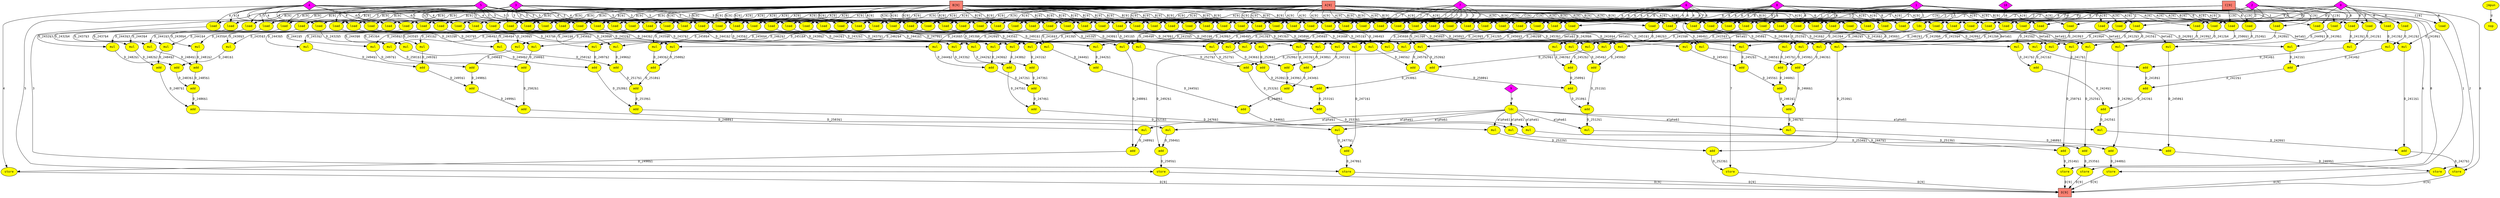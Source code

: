 digraph foo
{
  graph [rankdir="TB", nodesep = "0.175"];
  node [fontname="Courier", fontsize="12", style="filled"];
  edge [fontname="Courier", fontsize="12"];

  A  [label="A[9]", ntype="hwelem", argix="-1", dataspec="s32", bb="-1", shape="box", fillcolor="salmon"];
  B  [label="B[9]", ntype="hwelem", argix="-1", dataspec="s32", bb="-1", shape="box", fillcolor="salmon"];
  C  [label="C[9]", ntype="hwelem", argix="-1", dataspec="s32", bb="-1", shape="box", fillcolor="salmon"];
  D  [label="D[9]", ntype="hwelem", argix="-1", dataspec="s32", bb="-1", shape="box", fillcolor="salmon"];
  add_10  [label="add", ntype="operation", argix="-1", dataspec="na", bb="1", shape="ellipse", fillcolor="yellow"];
  add_101  [label="add", ntype="operation", argix="-1", dataspec="na", bb="1", shape="ellipse", fillcolor="yellow"];
  add_102  [label="add", ntype="operation", argix="-1", dataspec="na", bb="1", shape="ellipse", fillcolor="yellow"];
  add_109  [label="add", ntype="operation", argix="-1", dataspec="na", bb="1", shape="ellipse", fillcolor="yellow"];
  add_110  [label="add", ntype="operation", argix="-1", dataspec="na", bb="1", shape="ellipse", fillcolor="yellow"];
  add_112  [label="add", ntype="operation", argix="-1", dataspec="na", bb="1", shape="ellipse", fillcolor="yellow"];
  add_122  [label="add", ntype="operation", argix="-1", dataspec="na", bb="1", shape="ellipse", fillcolor="yellow"];
  add_129  [label="add", ntype="operation", argix="-1", dataspec="na", bb="1", shape="ellipse", fillcolor="yellow"];
  add_130  [label="add", ntype="operation", argix="-1", dataspec="na", bb="1", shape="ellipse", fillcolor="yellow"];
  add_137  [label="add", ntype="operation", argix="-1", dataspec="na", bb="1", shape="ellipse", fillcolor="yellow"];
  add_138  [label="add", ntype="operation", argix="-1", dataspec="na", bb="1", shape="ellipse", fillcolor="yellow"];
  add_140  [label="add", ntype="operation", argix="-1", dataspec="na", bb="1", shape="ellipse", fillcolor="yellow"];
  add_150  [label="add", ntype="operation", argix="-1", dataspec="na", bb="1", shape="ellipse", fillcolor="yellow"];
  add_157  [label="add", ntype="operation", argix="-1", dataspec="na", bb="1", shape="ellipse", fillcolor="yellow"];
  add_158  [label="add", ntype="operation", argix="-1", dataspec="na", bb="1", shape="ellipse", fillcolor="yellow"];
  add_165  [label="add", ntype="operation", argix="-1", dataspec="na", bb="1", shape="ellipse", fillcolor="yellow"];
  add_166  [label="add", ntype="operation", argix="-1", dataspec="na", bb="1", shape="ellipse", fillcolor="yellow"];
  add_168  [label="add", ntype="operation", argix="-1", dataspec="na", bb="1", shape="ellipse", fillcolor="yellow"];
  add_17  [label="add", ntype="operation", argix="-1", dataspec="na", bb="1", shape="ellipse", fillcolor="yellow"];
  add_178  [label="add", ntype="operation", argix="-1", dataspec="na", bb="1", shape="ellipse", fillcolor="yellow"];
  add_18  [label="add", ntype="operation", argix="-1", dataspec="na", bb="1", shape="ellipse", fillcolor="yellow"];
  add_185  [label="add", ntype="operation", argix="-1", dataspec="na", bb="1", shape="ellipse", fillcolor="yellow"];
  add_186  [label="add", ntype="operation", argix="-1", dataspec="na", bb="1", shape="ellipse", fillcolor="yellow"];
  add_193  [label="add", ntype="operation", argix="-1", dataspec="na", bb="1", shape="ellipse", fillcolor="yellow"];
  add_194  [label="add", ntype="operation", argix="-1", dataspec="na", bb="1", shape="ellipse", fillcolor="yellow"];
  add_196  [label="add", ntype="operation", argix="-1", dataspec="na", bb="1", shape="ellipse", fillcolor="yellow"];
  add_206  [label="add", ntype="operation", argix="-1", dataspec="na", bb="1", shape="ellipse", fillcolor="yellow"];
  add_213  [label="add", ntype="operation", argix="-1", dataspec="na", bb="1", shape="ellipse", fillcolor="yellow"];
  add_214  [label="add", ntype="operation", argix="-1", dataspec="na", bb="1", shape="ellipse", fillcolor="yellow"];
  add_221  [label="add", ntype="operation", argix="-1", dataspec="na", bb="1", shape="ellipse", fillcolor="yellow"];
  add_222  [label="add", ntype="operation", argix="-1", dataspec="na", bb="1", shape="ellipse", fillcolor="yellow"];
  add_224  [label="add", ntype="operation", argix="-1", dataspec="na", bb="1", shape="ellipse", fillcolor="yellow"];
  add_234  [label="add", ntype="operation", argix="-1", dataspec="na", bb="1", shape="ellipse", fillcolor="yellow"];
  add_241  [label="add", ntype="operation", argix="-1", dataspec="na", bb="1", shape="ellipse", fillcolor="yellow"];
  add_242  [label="add", ntype="operation", argix="-1", dataspec="na", bb="1", shape="ellipse", fillcolor="yellow"];
  add_249  [label="add", ntype="operation", argix="-1", dataspec="na", bb="1", shape="ellipse", fillcolor="yellow"];
  add_25  [label="add", ntype="operation", argix="-1", dataspec="na", bb="1", shape="ellipse", fillcolor="yellow"];
  add_250  [label="add", ntype="operation", argix="-1", dataspec="na", bb="1", shape="ellipse", fillcolor="yellow"];
  add_252  [label="add", ntype="operation", argix="-1", dataspec="na", bb="1", shape="ellipse", fillcolor="yellow"];
  add_26  [label="add", ntype="operation", argix="-1", dataspec="na", bb="1", shape="ellipse", fillcolor="yellow"];
  add_28  [label="add", ntype="operation", argix="-1", dataspec="na", bb="1", shape="ellipse", fillcolor="yellow"];
  add_38  [label="add", ntype="operation", argix="-1", dataspec="na", bb="1", shape="ellipse", fillcolor="yellow"];
  add_45  [label="add", ntype="operation", argix="-1", dataspec="na", bb="1", shape="ellipse", fillcolor="yellow"];
  add_46  [label="add", ntype="operation", argix="-1", dataspec="na", bb="1", shape="ellipse", fillcolor="yellow"];
  add_53  [label="add", ntype="operation", argix="-1", dataspec="na", bb="1", shape="ellipse", fillcolor="yellow"];
  add_54  [label="add", ntype="operation", argix="-1", dataspec="na", bb="1", shape="ellipse", fillcolor="yellow"];
  add_56  [label="add", ntype="operation", argix="-1", dataspec="na", bb="1", shape="ellipse", fillcolor="yellow"];
  add_66  [label="add", ntype="operation", argix="-1", dataspec="na", bb="1", shape="ellipse", fillcolor="yellow"];
  add_73  [label="add", ntype="operation", argix="-1", dataspec="na", bb="1", shape="ellipse", fillcolor="yellow"];
  add_74  [label="add", ntype="operation", argix="-1", dataspec="na", bb="1", shape="ellipse", fillcolor="yellow"];
  add_81  [label="add", ntype="operation", argix="-1", dataspec="na", bb="1", shape="ellipse", fillcolor="yellow"];
  add_82  [label="add", ntype="operation", argix="-1", dataspec="na", bb="1", shape="ellipse", fillcolor="yellow"];
  add_84  [label="add", ntype="operation", argix="-1", dataspec="na", bb="1", shape="ellipse", fillcolor="yellow"];
  add_94  [label="add", ntype="operation", argix="-1", dataspec="na", bb="1", shape="ellipse", fillcolor="yellow"];
  cnst0  [label="0", ntype="constant", argix="-1", dataspec="s32", bb="-1", shape="diamond", fillcolor="magenta"];
  cnst1  [label="1", ntype="constant", argix="-1", dataspec="s32", bb="-1", shape="diamond", fillcolor="magenta"];
  cnst10  [label="10", ntype="constant", argix="-1", dataspec="s32", bb="-1", shape="diamond", fillcolor="magenta"];
  cnst2  [label="2", ntype="constant", argix="-1", dataspec="s32", bb="-1", shape="diamond", fillcolor="magenta"];
  cnst3  [label="3", ntype="constant", argix="-1", dataspec="s32", bb="-1", shape="diamond", fillcolor="magenta"];
  cnst4  [label="4", ntype="constant", argix="-1", dataspec="s32", bb="-1", shape="diamond", fillcolor="magenta"];
  cnst5  [label="5", ntype="constant", argix="-1", dataspec="s32", bb="-1", shape="diamond", fillcolor="magenta"];
  cnst6  [label="6", ntype="constant", argix="-1", dataspec="s32", bb="-1", shape="diamond", fillcolor="magenta"];
  cnst7  [label="7", ntype="constant", argix="-1", dataspec="s32", bb="-1", shape="diamond", fillcolor="magenta"];
  cnst8  [label="8", ntype="constant", argix="-1", dataspec="s32", bb="-1", shape="diamond", fillcolor="magenta"];
  cnst9  [label="9", ntype="constant", argix="-1", dataspec="s32", bb="-1", shape="diamond", fillcolor="magenta"];
  jmpun_254  [label="jmpun", ntype="operation", argix="-1", dataspec="na", bb="1", shape="ellipse", fillcolor="yellow"];
  ldc_0  [label="ldc", ntype="operation", argix="-1", dataspec="na", bb="1", shape="ellipse", fillcolor="yellow"];
  ldc_1  [label="ldc", ntype="operation", argix="-1", dataspec="na", bb="1", shape="ellipse", fillcolor="yellow"];
  load_103  [label="load", ntype="operation", argix="-1", dataspec="na", bb="1", shape="ellipse", fillcolor="yellow"];
  load_104  [label="load", ntype="operation", argix="-1", dataspec="na", bb="1", shape="ellipse", fillcolor="yellow"];
  load_106  [label="load", ntype="operation", argix="-1", dataspec="na", bb="1", shape="ellipse", fillcolor="yellow"];
  load_107  [label="load", ntype="operation", argix="-1", dataspec="na", bb="1", shape="ellipse", fillcolor="yellow"];
  load_11  [label="load", ntype="operation", argix="-1", dataspec="na", bb="1", shape="ellipse", fillcolor="yellow"];
  load_114  [label="load", ntype="operation", argix="-1", dataspec="na", bb="1", shape="ellipse", fillcolor="yellow"];
  load_116  [label="load", ntype="operation", argix="-1", dataspec="na", bb="1", shape="ellipse", fillcolor="yellow"];
  load_117  [label="load", ntype="operation", argix="-1", dataspec="na", bb="1", shape="ellipse", fillcolor="yellow"];
  load_119  [label="load", ntype="operation", argix="-1", dataspec="na", bb="1", shape="ellipse", fillcolor="yellow"];
  load_12  [label="load", ntype="operation", argix="-1", dataspec="na", bb="1", shape="ellipse", fillcolor="yellow"];
  load_120  [label="load", ntype="operation", argix="-1", dataspec="na", bb="1", shape="ellipse", fillcolor="yellow"];
  load_123  [label="load", ntype="operation", argix="-1", dataspec="na", bb="1", shape="ellipse", fillcolor="yellow"];
  load_124  [label="load", ntype="operation", argix="-1", dataspec="na", bb="1", shape="ellipse", fillcolor="yellow"];
  load_126  [label="load", ntype="operation", argix="-1", dataspec="na", bb="1", shape="ellipse", fillcolor="yellow"];
  load_127  [label="load", ntype="operation", argix="-1", dataspec="na", bb="1", shape="ellipse", fillcolor="yellow"];
  load_131  [label="load", ntype="operation", argix="-1", dataspec="na", bb="1", shape="ellipse", fillcolor="yellow"];
  load_132  [label="load", ntype="operation", argix="-1", dataspec="na", bb="1", shape="ellipse", fillcolor="yellow"];
  load_134  [label="load", ntype="operation", argix="-1", dataspec="na", bb="1", shape="ellipse", fillcolor="yellow"];
  load_135  [label="load", ntype="operation", argix="-1", dataspec="na", bb="1", shape="ellipse", fillcolor="yellow"];
  load_14  [label="load", ntype="operation", argix="-1", dataspec="na", bb="1", shape="ellipse", fillcolor="yellow"];
  load_142  [label="load", ntype="operation", argix="-1", dataspec="na", bb="1", shape="ellipse", fillcolor="yellow"];
  load_144  [label="load", ntype="operation", argix="-1", dataspec="na", bb="1", shape="ellipse", fillcolor="yellow"];
  load_145  [label="load", ntype="operation", argix="-1", dataspec="na", bb="1", shape="ellipse", fillcolor="yellow"];
  load_147  [label="load", ntype="operation", argix="-1", dataspec="na", bb="1", shape="ellipse", fillcolor="yellow"];
  load_148  [label="load", ntype="operation", argix="-1", dataspec="na", bb="1", shape="ellipse", fillcolor="yellow"];
  load_15  [label="load", ntype="operation", argix="-1", dataspec="na", bb="1", shape="ellipse", fillcolor="yellow"];
  load_151  [label="load", ntype="operation", argix="-1", dataspec="na", bb="1", shape="ellipse", fillcolor="yellow"];
  load_152  [label="load", ntype="operation", argix="-1", dataspec="na", bb="1", shape="ellipse", fillcolor="yellow"];
  load_154  [label="load", ntype="operation", argix="-1", dataspec="na", bb="1", shape="ellipse", fillcolor="yellow"];
  load_155  [label="load", ntype="operation", argix="-1", dataspec="na", bb="1", shape="ellipse", fillcolor="yellow"];
  load_159  [label="load", ntype="operation", argix="-1", dataspec="na", bb="1", shape="ellipse", fillcolor="yellow"];
  load_160  [label="load", ntype="operation", argix="-1", dataspec="na", bb="1", shape="ellipse", fillcolor="yellow"];
  load_162  [label="load", ntype="operation", argix="-1", dataspec="na", bb="1", shape="ellipse", fillcolor="yellow"];
  load_163  [label="load", ntype="operation", argix="-1", dataspec="na", bb="1", shape="ellipse", fillcolor="yellow"];
  load_170  [label="load", ntype="operation", argix="-1", dataspec="na", bb="1", shape="ellipse", fillcolor="yellow"];
  load_172  [label="load", ntype="operation", argix="-1", dataspec="na", bb="1", shape="ellipse", fillcolor="yellow"];
  load_173  [label="load", ntype="operation", argix="-1", dataspec="na", bb="1", shape="ellipse", fillcolor="yellow"];
  load_175  [label="load", ntype="operation", argix="-1", dataspec="na", bb="1", shape="ellipse", fillcolor="yellow"];
  load_176  [label="load", ntype="operation", argix="-1", dataspec="na", bb="1", shape="ellipse", fillcolor="yellow"];
  load_179  [label="load", ntype="operation", argix="-1", dataspec="na", bb="1", shape="ellipse", fillcolor="yellow"];
  load_180  [label="load", ntype="operation", argix="-1", dataspec="na", bb="1", shape="ellipse", fillcolor="yellow"];
  load_182  [label="load", ntype="operation", argix="-1", dataspec="na", bb="1", shape="ellipse", fillcolor="yellow"];
  load_183  [label="load", ntype="operation", argix="-1", dataspec="na", bb="1", shape="ellipse", fillcolor="yellow"];
  load_187  [label="load", ntype="operation", argix="-1", dataspec="na", bb="1", shape="ellipse", fillcolor="yellow"];
  load_188  [label="load", ntype="operation", argix="-1", dataspec="na", bb="1", shape="ellipse", fillcolor="yellow"];
  load_19  [label="load", ntype="operation", argix="-1", dataspec="na", bb="1", shape="ellipse", fillcolor="yellow"];
  load_190  [label="load", ntype="operation", argix="-1", dataspec="na", bb="1", shape="ellipse", fillcolor="yellow"];
  load_191  [label="load", ntype="operation", argix="-1", dataspec="na", bb="1", shape="ellipse", fillcolor="yellow"];
  load_198  [label="load", ntype="operation", argix="-1", dataspec="na", bb="1", shape="ellipse", fillcolor="yellow"];
  load_2  [label="load", ntype="operation", argix="-1", dataspec="na", bb="1", shape="ellipse", fillcolor="yellow"];
  load_20  [label="load", ntype="operation", argix="-1", dataspec="na", bb="1", shape="ellipse", fillcolor="yellow"];
  load_200  [label="load", ntype="operation", argix="-1", dataspec="na", bb="1", shape="ellipse", fillcolor="yellow"];
  load_201  [label="load", ntype="operation", argix="-1", dataspec="na", bb="1", shape="ellipse", fillcolor="yellow"];
  load_203  [label="load", ntype="operation", argix="-1", dataspec="na", bb="1", shape="ellipse", fillcolor="yellow"];
  load_204  [label="load", ntype="operation", argix="-1", dataspec="na", bb="1", shape="ellipse", fillcolor="yellow"];
  load_207  [label="load", ntype="operation", argix="-1", dataspec="na", bb="1", shape="ellipse", fillcolor="yellow"];
  load_208  [label="load", ntype="operation", argix="-1", dataspec="na", bb="1", shape="ellipse", fillcolor="yellow"];
  load_210  [label="load", ntype="operation", argix="-1", dataspec="na", bb="1", shape="ellipse", fillcolor="yellow"];
  load_211  [label="load", ntype="operation", argix="-1", dataspec="na", bb="1", shape="ellipse", fillcolor="yellow"];
  load_215  [label="load", ntype="operation", argix="-1", dataspec="na", bb="1", shape="ellipse", fillcolor="yellow"];
  load_216  [label="load", ntype="operation", argix="-1", dataspec="na", bb="1", shape="ellipse", fillcolor="yellow"];
  load_218  [label="load", ntype="operation", argix="-1", dataspec="na", bb="1", shape="ellipse", fillcolor="yellow"];
  load_219  [label="load", ntype="operation", argix="-1", dataspec="na", bb="1", shape="ellipse", fillcolor="yellow"];
  load_22  [label="load", ntype="operation", argix="-1", dataspec="na", bb="1", shape="ellipse", fillcolor="yellow"];
  load_226  [label="load", ntype="operation", argix="-1", dataspec="na", bb="1", shape="ellipse", fillcolor="yellow"];
  load_228  [label="load", ntype="operation", argix="-1", dataspec="na", bb="1", shape="ellipse", fillcolor="yellow"];
  load_229  [label="load", ntype="operation", argix="-1", dataspec="na", bb="1", shape="ellipse", fillcolor="yellow"];
  load_23  [label="load", ntype="operation", argix="-1", dataspec="na", bb="1", shape="ellipse", fillcolor="yellow"];
  load_231  [label="load", ntype="operation", argix="-1", dataspec="na", bb="1", shape="ellipse", fillcolor="yellow"];
  load_232  [label="load", ntype="operation", argix="-1", dataspec="na", bb="1", shape="ellipse", fillcolor="yellow"];
  load_235  [label="load", ntype="operation", argix="-1", dataspec="na", bb="1", shape="ellipse", fillcolor="yellow"];
  load_236  [label="load", ntype="operation", argix="-1", dataspec="na", bb="1", shape="ellipse", fillcolor="yellow"];
  load_238  [label="load", ntype="operation", argix="-1", dataspec="na", bb="1", shape="ellipse", fillcolor="yellow"];
  load_239  [label="load", ntype="operation", argix="-1", dataspec="na", bb="1", shape="ellipse", fillcolor="yellow"];
  load_243  [label="load", ntype="operation", argix="-1", dataspec="na", bb="1", shape="ellipse", fillcolor="yellow"];
  load_244  [label="load", ntype="operation", argix="-1", dataspec="na", bb="1", shape="ellipse", fillcolor="yellow"];
  load_246  [label="load", ntype="operation", argix="-1", dataspec="na", bb="1", shape="ellipse", fillcolor="yellow"];
  load_247  [label="load", ntype="operation", argix="-1", dataspec="na", bb="1", shape="ellipse", fillcolor="yellow"];
  load_30  [label="load", ntype="operation", argix="-1", dataspec="na", bb="1", shape="ellipse", fillcolor="yellow"];
  load_32  [label="load", ntype="operation", argix="-1", dataspec="na", bb="1", shape="ellipse", fillcolor="yellow"];
  load_33  [label="load", ntype="operation", argix="-1", dataspec="na", bb="1", shape="ellipse", fillcolor="yellow"];
  load_35  [label="load", ntype="operation", argix="-1", dataspec="na", bb="1", shape="ellipse", fillcolor="yellow"];
  load_36  [label="load", ntype="operation", argix="-1", dataspec="na", bb="1", shape="ellipse", fillcolor="yellow"];
  load_39  [label="load", ntype="operation", argix="-1", dataspec="na", bb="1", shape="ellipse", fillcolor="yellow"];
  load_4  [label="load", ntype="operation", argix="-1", dataspec="na", bb="1", shape="ellipse", fillcolor="yellow"];
  load_40  [label="load", ntype="operation", argix="-1", dataspec="na", bb="1", shape="ellipse", fillcolor="yellow"];
  load_42  [label="load", ntype="operation", argix="-1", dataspec="na", bb="1", shape="ellipse", fillcolor="yellow"];
  load_43  [label="load", ntype="operation", argix="-1", dataspec="na", bb="1", shape="ellipse", fillcolor="yellow"];
  load_47  [label="load", ntype="operation", argix="-1", dataspec="na", bb="1", shape="ellipse", fillcolor="yellow"];
  load_48  [label="load", ntype="operation", argix="-1", dataspec="na", bb="1", shape="ellipse", fillcolor="yellow"];
  load_5  [label="load", ntype="operation", argix="-1", dataspec="na", bb="1", shape="ellipse", fillcolor="yellow"];
  load_50  [label="load", ntype="operation", argix="-1", dataspec="na", bb="1", shape="ellipse", fillcolor="yellow"];
  load_51  [label="load", ntype="operation", argix="-1", dataspec="na", bb="1", shape="ellipse", fillcolor="yellow"];
  load_58  [label="load", ntype="operation", argix="-1", dataspec="na", bb="1", shape="ellipse", fillcolor="yellow"];
  load_60  [label="load", ntype="operation", argix="-1", dataspec="na", bb="1", shape="ellipse", fillcolor="yellow"];
  load_61  [label="load", ntype="operation", argix="-1", dataspec="na", bb="1", shape="ellipse", fillcolor="yellow"];
  load_63  [label="load", ntype="operation", argix="-1", dataspec="na", bb="1", shape="ellipse", fillcolor="yellow"];
  load_64  [label="load", ntype="operation", argix="-1", dataspec="na", bb="1", shape="ellipse", fillcolor="yellow"];
  load_67  [label="load", ntype="operation", argix="-1", dataspec="na", bb="1", shape="ellipse", fillcolor="yellow"];
  load_68  [label="load", ntype="operation", argix="-1", dataspec="na", bb="1", shape="ellipse", fillcolor="yellow"];
  load_7  [label="load", ntype="operation", argix="-1", dataspec="na", bb="1", shape="ellipse", fillcolor="yellow"];
  load_70  [label="load", ntype="operation", argix="-1", dataspec="na", bb="1", shape="ellipse", fillcolor="yellow"];
  load_71  [label="load", ntype="operation", argix="-1", dataspec="na", bb="1", shape="ellipse", fillcolor="yellow"];
  load_75  [label="load", ntype="operation", argix="-1", dataspec="na", bb="1", shape="ellipse", fillcolor="yellow"];
  load_76  [label="load", ntype="operation", argix="-1", dataspec="na", bb="1", shape="ellipse", fillcolor="yellow"];
  load_78  [label="load", ntype="operation", argix="-1", dataspec="na", bb="1", shape="ellipse", fillcolor="yellow"];
  load_79  [label="load", ntype="operation", argix="-1", dataspec="na", bb="1", shape="ellipse", fillcolor="yellow"];
  load_8  [label="load", ntype="operation", argix="-1", dataspec="na", bb="1", shape="ellipse", fillcolor="yellow"];
  load_86  [label="load", ntype="operation", argix="-1", dataspec="na", bb="1", shape="ellipse", fillcolor="yellow"];
  load_88  [label="load", ntype="operation", argix="-1", dataspec="na", bb="1", shape="ellipse", fillcolor="yellow"];
  load_89  [label="load", ntype="operation", argix="-1", dataspec="na", bb="1", shape="ellipse", fillcolor="yellow"];
  load_91  [label="load", ntype="operation", argix="-1", dataspec="na", bb="1", shape="ellipse", fillcolor="yellow"];
  load_92  [label="load", ntype="operation", argix="-1", dataspec="na", bb="1", shape="ellipse", fillcolor="yellow"];
  load_95  [label="load", ntype="operation", argix="-1", dataspec="na", bb="1", shape="ellipse", fillcolor="yellow"];
  load_96  [label="load", ntype="operation", argix="-1", dataspec="na", bb="1", shape="ellipse", fillcolor="yellow"];
  load_98  [label="load", ntype="operation", argix="-1", dataspec="na", bb="1", shape="ellipse", fillcolor="yellow"];
  load_99  [label="load", ntype="operation", argix="-1", dataspec="na", bb="1", shape="ellipse", fillcolor="yellow"];
  mul_100  [label="mul", ntype="operation", argix="-1", dataspec="na", bb="1", shape="ellipse", fillcolor="yellow"];
  mul_105  [label="mul", ntype="operation", argix="-1", dataspec="na", bb="1", shape="ellipse", fillcolor="yellow"];
  mul_108  [label="mul", ntype="operation", argix="-1", dataspec="na", bb="1", shape="ellipse", fillcolor="yellow"];
  mul_111  [label="mul", ntype="operation", argix="-1", dataspec="na", bb="1", shape="ellipse", fillcolor="yellow"];
  mul_115  [label="mul", ntype="operation", argix="-1", dataspec="na", bb="1", shape="ellipse", fillcolor="yellow"];
  mul_118  [label="mul", ntype="operation", argix="-1", dataspec="na", bb="1", shape="ellipse", fillcolor="yellow"];
  mul_121  [label="mul", ntype="operation", argix="-1", dataspec="na", bb="1", shape="ellipse", fillcolor="yellow"];
  mul_125  [label="mul", ntype="operation", argix="-1", dataspec="na", bb="1", shape="ellipse", fillcolor="yellow"];
  mul_128  [label="mul", ntype="operation", argix="-1", dataspec="na", bb="1", shape="ellipse", fillcolor="yellow"];
  mul_13  [label="mul", ntype="operation", argix="-1", dataspec="na", bb="1", shape="ellipse", fillcolor="yellow"];
  mul_133  [label="mul", ntype="operation", argix="-1", dataspec="na", bb="1", shape="ellipse", fillcolor="yellow"];
  mul_136  [label="mul", ntype="operation", argix="-1", dataspec="na", bb="1", shape="ellipse", fillcolor="yellow"];
  mul_139  [label="mul", ntype="operation", argix="-1", dataspec="na", bb="1", shape="ellipse", fillcolor="yellow"];
  mul_143  [label="mul", ntype="operation", argix="-1", dataspec="na", bb="1", shape="ellipse", fillcolor="yellow"];
  mul_146  [label="mul", ntype="operation", argix="-1", dataspec="na", bb="1", shape="ellipse", fillcolor="yellow"];
  mul_149  [label="mul", ntype="operation", argix="-1", dataspec="na", bb="1", shape="ellipse", fillcolor="yellow"];
  mul_153  [label="mul", ntype="operation", argix="-1", dataspec="na", bb="1", shape="ellipse", fillcolor="yellow"];
  mul_156  [label="mul", ntype="operation", argix="-1", dataspec="na", bb="1", shape="ellipse", fillcolor="yellow"];
  mul_16  [label="mul", ntype="operation", argix="-1", dataspec="na", bb="1", shape="ellipse", fillcolor="yellow"];
  mul_161  [label="mul", ntype="operation", argix="-1", dataspec="na", bb="1", shape="ellipse", fillcolor="yellow"];
  mul_164  [label="mul", ntype="operation", argix="-1", dataspec="na", bb="1", shape="ellipse", fillcolor="yellow"];
  mul_167  [label="mul", ntype="operation", argix="-1", dataspec="na", bb="1", shape="ellipse", fillcolor="yellow"];
  mul_171  [label="mul", ntype="operation", argix="-1", dataspec="na", bb="1", shape="ellipse", fillcolor="yellow"];
  mul_174  [label="mul", ntype="operation", argix="-1", dataspec="na", bb="1", shape="ellipse", fillcolor="yellow"];
  mul_177  [label="mul", ntype="operation", argix="-1", dataspec="na", bb="1", shape="ellipse", fillcolor="yellow"];
  mul_181  [label="mul", ntype="operation", argix="-1", dataspec="na", bb="1", shape="ellipse", fillcolor="yellow"];
  mul_184  [label="mul", ntype="operation", argix="-1", dataspec="na", bb="1", shape="ellipse", fillcolor="yellow"];
  mul_189  [label="mul", ntype="operation", argix="-1", dataspec="na", bb="1", shape="ellipse", fillcolor="yellow"];
  mul_192  [label="mul", ntype="operation", argix="-1", dataspec="na", bb="1", shape="ellipse", fillcolor="yellow"];
  mul_195  [label="mul", ntype="operation", argix="-1", dataspec="na", bb="1", shape="ellipse", fillcolor="yellow"];
  mul_199  [label="mul", ntype="operation", argix="-1", dataspec="na", bb="1", shape="ellipse", fillcolor="yellow"];
  mul_202  [label="mul", ntype="operation", argix="-1", dataspec="na", bb="1", shape="ellipse", fillcolor="yellow"];
  mul_205  [label="mul", ntype="operation", argix="-1", dataspec="na", bb="1", shape="ellipse", fillcolor="yellow"];
  mul_209  [label="mul", ntype="operation", argix="-1", dataspec="na", bb="1", shape="ellipse", fillcolor="yellow"];
  mul_21  [label="mul", ntype="operation", argix="-1", dataspec="na", bb="1", shape="ellipse", fillcolor="yellow"];
  mul_212  [label="mul", ntype="operation", argix="-1", dataspec="na", bb="1", shape="ellipse", fillcolor="yellow"];
  mul_217  [label="mul", ntype="operation", argix="-1", dataspec="na", bb="1", shape="ellipse", fillcolor="yellow"];
  mul_220  [label="mul", ntype="operation", argix="-1", dataspec="na", bb="1", shape="ellipse", fillcolor="yellow"];
  mul_223  [label="mul", ntype="operation", argix="-1", dataspec="na", bb="1", shape="ellipse", fillcolor="yellow"];
  mul_227  [label="mul", ntype="operation", argix="-1", dataspec="na", bb="1", shape="ellipse", fillcolor="yellow"];
  mul_230  [label="mul", ntype="operation", argix="-1", dataspec="na", bb="1", shape="ellipse", fillcolor="yellow"];
  mul_233  [label="mul", ntype="operation", argix="-1", dataspec="na", bb="1", shape="ellipse", fillcolor="yellow"];
  mul_237  [label="mul", ntype="operation", argix="-1", dataspec="na", bb="1", shape="ellipse", fillcolor="yellow"];
  mul_24  [label="mul", ntype="operation", argix="-1", dataspec="na", bb="1", shape="ellipse", fillcolor="yellow"];
  mul_240  [label="mul", ntype="operation", argix="-1", dataspec="na", bb="1", shape="ellipse", fillcolor="yellow"];
  mul_245  [label="mul", ntype="operation", argix="-1", dataspec="na", bb="1", shape="ellipse", fillcolor="yellow"];
  mul_248  [label="mul", ntype="operation", argix="-1", dataspec="na", bb="1", shape="ellipse", fillcolor="yellow"];
  mul_251  [label="mul", ntype="operation", argix="-1", dataspec="na", bb="1", shape="ellipse", fillcolor="yellow"];
  mul_27  [label="mul", ntype="operation", argix="-1", dataspec="na", bb="1", shape="ellipse", fillcolor="yellow"];
  mul_3  [label="mul", ntype="operation", argix="-1", dataspec="na", bb="1", shape="ellipse", fillcolor="yellow"];
  mul_31  [label="mul", ntype="operation", argix="-1", dataspec="na", bb="1", shape="ellipse", fillcolor="yellow"];
  mul_34  [label="mul", ntype="operation", argix="-1", dataspec="na", bb="1", shape="ellipse", fillcolor="yellow"];
  mul_37  [label="mul", ntype="operation", argix="-1", dataspec="na", bb="1", shape="ellipse", fillcolor="yellow"];
  mul_41  [label="mul", ntype="operation", argix="-1", dataspec="na", bb="1", shape="ellipse", fillcolor="yellow"];
  mul_44  [label="mul", ntype="operation", argix="-1", dataspec="na", bb="1", shape="ellipse", fillcolor="yellow"];
  mul_49  [label="mul", ntype="operation", argix="-1", dataspec="na", bb="1", shape="ellipse", fillcolor="yellow"];
  mul_52  [label="mul", ntype="operation", argix="-1", dataspec="na", bb="1", shape="ellipse", fillcolor="yellow"];
  mul_55  [label="mul", ntype="operation", argix="-1", dataspec="na", bb="1", shape="ellipse", fillcolor="yellow"];
  mul_59  [label="mul", ntype="operation", argix="-1", dataspec="na", bb="1", shape="ellipse", fillcolor="yellow"];
  mul_6  [label="mul", ntype="operation", argix="-1", dataspec="na", bb="1", shape="ellipse", fillcolor="yellow"];
  mul_62  [label="mul", ntype="operation", argix="-1", dataspec="na", bb="1", shape="ellipse", fillcolor="yellow"];
  mul_65  [label="mul", ntype="operation", argix="-1", dataspec="na", bb="1", shape="ellipse", fillcolor="yellow"];
  mul_69  [label="mul", ntype="operation", argix="-1", dataspec="na", bb="1", shape="ellipse", fillcolor="yellow"];
  mul_72  [label="mul", ntype="operation", argix="-1", dataspec="na", bb="1", shape="ellipse", fillcolor="yellow"];
  mul_77  [label="mul", ntype="operation", argix="-1", dataspec="na", bb="1", shape="ellipse", fillcolor="yellow"];
  mul_80  [label="mul", ntype="operation", argix="-1", dataspec="na", bb="1", shape="ellipse", fillcolor="yellow"];
  mul_83  [label="mul", ntype="operation", argix="-1", dataspec="na", bb="1", shape="ellipse", fillcolor="yellow"];
  mul_87  [label="mul", ntype="operation", argix="-1", dataspec="na", bb="1", shape="ellipse", fillcolor="yellow"];
  mul_9  [label="mul", ntype="operation", argix="-1", dataspec="na", bb="1", shape="ellipse", fillcolor="yellow"];
  mul_90  [label="mul", ntype="operation", argix="-1", dataspec="na", bb="1", shape="ellipse", fillcolor="yellow"];
  mul_93  [label="mul", ntype="operation", argix="-1", dataspec="na", bb="1", shape="ellipse", fillcolor="yellow"];
  mul_97  [label="mul", ntype="operation", argix="-1", dataspec="na", bb="1", shape="ellipse", fillcolor="yellow"];
  nop_255  [label="nop", ntype="operation", argix="-1", dataspec="na", bb="2", shape="ellipse", fillcolor="yellow"];
  store_113  [label="store", ntype="operation", argix="-1", dataspec="na", bb="1", shape="ellipse", fillcolor="yellow"];
  store_141  [label="store", ntype="operation", argix="-1", dataspec="na", bb="1", shape="ellipse", fillcolor="yellow"];
  store_169  [label="store", ntype="operation", argix="-1", dataspec="na", bb="1", shape="ellipse", fillcolor="yellow"];
  store_197  [label="store", ntype="operation", argix="-1", dataspec="na", bb="1", shape="ellipse", fillcolor="yellow"];
  store_225  [label="store", ntype="operation", argix="-1", dataspec="na", bb="1", shape="ellipse", fillcolor="yellow"];
  store_253  [label="store", ntype="operation", argix="-1", dataspec="na", bb="1", shape="ellipse", fillcolor="yellow"];
  store_29  [label="store", ntype="operation", argix="-1", dataspec="na", bb="1", shape="ellipse", fillcolor="yellow"];
  store_57  [label="store", ntype="operation", argix="-1", dataspec="na", bb="1", shape="ellipse", fillcolor="yellow"];
  store_85  [label="store", ntype="operation", argix="-1", dataspec="na", bb="1", shape="ellipse", fillcolor="yellow"];

  A -> load_104  [label="A[9]", etype="D", vtype="localvar", order="1", argix="-1", dataspec="s32"];
  A -> load_107  [label="A[9]", etype="D", vtype="localvar", order="1", argix="-1", dataspec="s32"];
  A -> load_116  [label="A[9]", etype="D", vtype="localvar", order="1", argix="-1", dataspec="s32"];
  A -> load_119  [label="A[9]", etype="D", vtype="localvar", order="1", argix="-1", dataspec="s32"];
  A -> load_12  [label="A[9]", etype="D", vtype="localvar", order="1", argix="-1", dataspec="s32"];
  A -> load_124  [label="A[9]", etype="D", vtype="localvar", order="1", argix="-1", dataspec="s32"];
  A -> load_126  [label="A[9]", etype="D", vtype="localvar", order="1", argix="-1", dataspec="s32"];
  A -> load_132  [label="A[9]", etype="D", vtype="localvar", order="1", argix="-1", dataspec="s32"];
  A -> load_135  [label="A[9]", etype="D", vtype="localvar", order="1", argix="-1", dataspec="s32"];
  A -> load_14  [label="A[9]", etype="D", vtype="localvar", order="1", argix="-1", dataspec="s32"];
  A -> load_144  [label="A[9]", etype="D", vtype="localvar", order="1", argix="-1", dataspec="s32"];
  A -> load_147  [label="A[9]", etype="D", vtype="localvar", order="1", argix="-1", dataspec="s32"];
  A -> load_152  [label="A[9]", etype="D", vtype="localvar", order="1", argix="-1", dataspec="s32"];
  A -> load_154  [label="A[9]", etype="D", vtype="localvar", order="1", argix="-1", dataspec="s32"];
  A -> load_160  [label="A[9]", etype="D", vtype="localvar", order="1", argix="-1", dataspec="s32"];
  A -> load_163  [label="A[9]", etype="D", vtype="localvar", order="1", argix="-1", dataspec="s32"];
  A -> load_172  [label="A[9]", etype="D", vtype="localvar", order="1", argix="-1", dataspec="s32"];
  A -> load_175  [label="A[9]", etype="D", vtype="localvar", order="1", argix="-1", dataspec="s32"];
  A -> load_180  [label="A[9]", etype="D", vtype="localvar", order="1", argix="-1", dataspec="s32"];
  A -> load_182  [label="A[9]", etype="D", vtype="localvar", order="1", argix="-1", dataspec="s32"];
  A -> load_188  [label="A[9]", etype="D", vtype="localvar", order="1", argix="-1", dataspec="s32"];
  A -> load_191  [label="A[9]", etype="D", vtype="localvar", order="1", argix="-1", dataspec="s32"];
  A -> load_20  [label="A[9]", etype="D", vtype="localvar", order="1", argix="-1", dataspec="s32"];
  A -> load_200  [label="A[9]", etype="D", vtype="localvar", order="1", argix="-1", dataspec="s32"];
  A -> load_203  [label="A[9]", etype="D", vtype="localvar", order="1", argix="-1", dataspec="s32"];
  A -> load_208  [label="A[9]", etype="D", vtype="localvar", order="1", argix="-1", dataspec="s32"];
  A -> load_210  [label="A[9]", etype="D", vtype="localvar", order="1", argix="-1", dataspec="s32"];
  A -> load_216  [label="A[9]", etype="D", vtype="localvar", order="1", argix="-1", dataspec="s32"];
  A -> load_219  [label="A[9]", etype="D", vtype="localvar", order="1", argix="-1", dataspec="s32"];
  A -> load_228  [label="A[9]", etype="D", vtype="localvar", order="1", argix="-1", dataspec="s32"];
  A -> load_23  [label="A[9]", etype="D", vtype="localvar", order="1", argix="-1", dataspec="s32"];
  A -> load_231  [label="A[9]", etype="D", vtype="localvar", order="1", argix="-1", dataspec="s32"];
  A -> load_236  [label="A[9]", etype="D", vtype="localvar", order="1", argix="-1", dataspec="s32"];
  A -> load_238  [label="A[9]", etype="D", vtype="localvar", order="1", argix="-1", dataspec="s32"];
  A -> load_244  [label="A[9]", etype="D", vtype="localvar", order="1", argix="-1", dataspec="s32"];
  A -> load_247  [label="A[9]", etype="D", vtype="localvar", order="1", argix="-1", dataspec="s32"];
  A -> load_32  [label="A[9]", etype="D", vtype="localvar", order="1", argix="-1", dataspec="s32"];
  A -> load_35  [label="A[9]", etype="D", vtype="localvar", order="1", argix="-1", dataspec="s32"];
  A -> load_4  [label="A[9]", etype="D", vtype="localvar", order="1", argix="-1", dataspec="s32"];
  A -> load_40  [label="A[9]", etype="D", vtype="localvar", order="1", argix="-1", dataspec="s32"];
  A -> load_42  [label="A[9]", etype="D", vtype="localvar", order="1", argix="-1", dataspec="s32"];
  A -> load_48  [label="A[9]", etype="D", vtype="localvar", order="1", argix="-1", dataspec="s32"];
  A -> load_51  [label="A[9]", etype="D", vtype="localvar", order="1", argix="-1", dataspec="s32"];
  A -> load_60  [label="A[9]", etype="D", vtype="localvar", order="1", argix="-1", dataspec="s32"];
  A -> load_63  [label="A[9]", etype="D", vtype="localvar", order="1", argix="-1", dataspec="s32"];
  A -> load_68  [label="A[9]", etype="D", vtype="localvar", order="1", argix="-1", dataspec="s32"];
  A -> load_7  [label="A[9]", etype="D", vtype="localvar", order="1", argix="-1", dataspec="s32"];
  A -> load_70  [label="A[9]", etype="D", vtype="localvar", order="1", argix="-1", dataspec="s32"];
  A -> load_76  [label="A[9]", etype="D", vtype="localvar", order="1", argix="-1", dataspec="s32"];
  A -> load_79  [label="A[9]", etype="D", vtype="localvar", order="1", argix="-1", dataspec="s32"];
  A -> load_88  [label="A[9]", etype="D", vtype="localvar", order="1", argix="-1", dataspec="s32"];
  A -> load_91  [label="A[9]", etype="D", vtype="localvar", order="1", argix="-1", dataspec="s32"];
  A -> load_96  [label="A[9]", etype="D", vtype="localvar", order="1", argix="-1", dataspec="s32"];
  A -> load_98  [label="A[9]", etype="D", vtype="localvar", order="1", argix="-1", dataspec="s32"];
  B -> load_103  [label="B[9]", etype="D", vtype="localvar", order="1", argix="-1", dataspec="s32"];
  B -> load_106  [label="B[9]", etype="D", vtype="localvar", order="1", argix="-1", dataspec="s32"];
  B -> load_11  [label="B[9]", etype="D", vtype="localvar", order="1", argix="-1", dataspec="s32"];
  B -> load_117  [label="B[9]", etype="D", vtype="localvar", order="1", argix="-1", dataspec="s32"];
  B -> load_120  [label="B[9]", etype="D", vtype="localvar", order="1", argix="-1", dataspec="s32"];
  B -> load_123  [label="B[9]", etype="D", vtype="localvar", order="1", argix="-1", dataspec="s32"];
  B -> load_127  [label="B[9]", etype="D", vtype="localvar", order="1", argix="-1", dataspec="s32"];
  B -> load_131  [label="B[9]", etype="D", vtype="localvar", order="1", argix="-1", dataspec="s32"];
  B -> load_134  [label="B[9]", etype="D", vtype="localvar", order="1", argix="-1", dataspec="s32"];
  B -> load_145  [label="B[9]", etype="D", vtype="localvar", order="1", argix="-1", dataspec="s32"];
  B -> load_148  [label="B[9]", etype="D", vtype="localvar", order="1", argix="-1", dataspec="s32"];
  B -> load_15  [label="B[9]", etype="D", vtype="localvar", order="1", argix="-1", dataspec="s32"];
  B -> load_151  [label="B[9]", etype="D", vtype="localvar", order="1", argix="-1", dataspec="s32"];
  B -> load_155  [label="B[9]", etype="D", vtype="localvar", order="1", argix="-1", dataspec="s32"];
  B -> load_159  [label="B[9]", etype="D", vtype="localvar", order="1", argix="-1", dataspec="s32"];
  B -> load_162  [label="B[9]", etype="D", vtype="localvar", order="1", argix="-1", dataspec="s32"];
  B -> load_173  [label="B[9]", etype="D", vtype="localvar", order="1", argix="-1", dataspec="s32"];
  B -> load_176  [label="B[9]", etype="D", vtype="localvar", order="1", argix="-1", dataspec="s32"];
  B -> load_179  [label="B[9]", etype="D", vtype="localvar", order="1", argix="-1", dataspec="s32"];
  B -> load_183  [label="B[9]", etype="D", vtype="localvar", order="1", argix="-1", dataspec="s32"];
  B -> load_187  [label="B[9]", etype="D", vtype="localvar", order="1", argix="-1", dataspec="s32"];
  B -> load_19  [label="B[9]", etype="D", vtype="localvar", order="1", argix="-1", dataspec="s32"];
  B -> load_190  [label="B[9]", etype="D", vtype="localvar", order="1", argix="-1", dataspec="s32"];
  B -> load_201  [label="B[9]", etype="D", vtype="localvar", order="1", argix="-1", dataspec="s32"];
  B -> load_204  [label="B[9]", etype="D", vtype="localvar", order="1", argix="-1", dataspec="s32"];
  B -> load_207  [label="B[9]", etype="D", vtype="localvar", order="1", argix="-1", dataspec="s32"];
  B -> load_211  [label="B[9]", etype="D", vtype="localvar", order="1", argix="-1", dataspec="s32"];
  B -> load_215  [label="B[9]", etype="D", vtype="localvar", order="1", argix="-1", dataspec="s32"];
  B -> load_218  [label="B[9]", etype="D", vtype="localvar", order="1", argix="-1", dataspec="s32"];
  B -> load_22  [label="B[9]", etype="D", vtype="localvar", order="1", argix="-1", dataspec="s32"];
  B -> load_229  [label="B[9]", etype="D", vtype="localvar", order="1", argix="-1", dataspec="s32"];
  B -> load_232  [label="B[9]", etype="D", vtype="localvar", order="1", argix="-1", dataspec="s32"];
  B -> load_235  [label="B[9]", etype="D", vtype="localvar", order="1", argix="-1", dataspec="s32"];
  B -> load_239  [label="B[9]", etype="D", vtype="localvar", order="1", argix="-1", dataspec="s32"];
  B -> load_243  [label="B[9]", etype="D", vtype="localvar", order="1", argix="-1", dataspec="s32"];
  B -> load_246  [label="B[9]", etype="D", vtype="localvar", order="1", argix="-1", dataspec="s32"];
  B -> load_33  [label="B[9]", etype="D", vtype="localvar", order="1", argix="-1", dataspec="s32"];
  B -> load_36  [label="B[9]", etype="D", vtype="localvar", order="1", argix="-1", dataspec="s32"];
  B -> load_39  [label="B[9]", etype="D", vtype="localvar", order="1", argix="-1", dataspec="s32"];
  B -> load_43  [label="B[9]", etype="D", vtype="localvar", order="1", argix="-1", dataspec="s32"];
  B -> load_47  [label="B[9]", etype="D", vtype="localvar", order="1", argix="-1", dataspec="s32"];
  B -> load_5  [label="B[9]", etype="D", vtype="localvar", order="1", argix="-1", dataspec="s32"];
  B -> load_50  [label="B[9]", etype="D", vtype="localvar", order="1", argix="-1", dataspec="s32"];
  B -> load_61  [label="B[9]", etype="D", vtype="localvar", order="1", argix="-1", dataspec="s32"];
  B -> load_64  [label="B[9]", etype="D", vtype="localvar", order="1", argix="-1", dataspec="s32"];
  B -> load_67  [label="B[9]", etype="D", vtype="localvar", order="1", argix="-1", dataspec="s32"];
  B -> load_71  [label="B[9]", etype="D", vtype="localvar", order="1", argix="-1", dataspec="s32"];
  B -> load_75  [label="B[9]", etype="D", vtype="localvar", order="1", argix="-1", dataspec="s32"];
  B -> load_78  [label="B[9]", etype="D", vtype="localvar", order="1", argix="-1", dataspec="s32"];
  B -> load_8  [label="B[9]", etype="D", vtype="localvar", order="1", argix="-1", dataspec="s32"];
  B -> load_89  [label="B[9]", etype="D", vtype="localvar", order="1", argix="-1", dataspec="s32"];
  B -> load_92  [label="B[9]", etype="D", vtype="localvar", order="1", argix="-1", dataspec="s32"];
  B -> load_95  [label="B[9]", etype="D", vtype="localvar", order="1", argix="-1", dataspec="s32"];
  B -> load_99  [label="B[9]", etype="D", vtype="localvar", order="1", argix="-1", dataspec="s32"];
  C -> load_114  [label="C[9]", etype="D", vtype="localvar", order="1", argix="-1", dataspec="s32"];
  C -> load_142  [label="C[9]", etype="D", vtype="localvar", order="1", argix="-1", dataspec="s32"];
  C -> load_170  [label="C[9]", etype="D", vtype="localvar", order="1", argix="-1", dataspec="s32"];
  C -> load_198  [label="C[9]", etype="D", vtype="localvar", order="1", argix="-1", dataspec="s32"];
  C -> load_2  [label="C[9]", etype="D", vtype="localvar", order="1", argix="-1", dataspec="s32"];
  C -> load_226  [label="C[9]", etype="D", vtype="localvar", order="1", argix="-1", dataspec="s32"];
  C -> load_30  [label="C[9]", etype="D", vtype="localvar", order="1", argix="-1", dataspec="s32"];
  C -> load_58  [label="C[9]", etype="D", vtype="localvar", order="1", argix="-1", dataspec="s32"];
  C -> load_86  [label="C[9]", etype="D", vtype="localvar", order="1", argix="-1", dataspec="s32"];
  add_101 -> add_102  [label="D_2473$1", etype="D", vtype="localvar", order="2", argix="-1", dataspec="s32"];
  add_102 -> add_110  [label="D_2474$1", etype="D", vtype="localvar", order="1", argix="-1", dataspec="s32"];
  add_109 -> add_110  [label="D_2475$1", etype="D", vtype="localvar", order="2", argix="-1", dataspec="s32"];
  add_10 -> add_18  [label="D_2418$1", etype="D", vtype="localvar", order="1", argix="-1", dataspec="s32"];
  add_110 -> mul_111  [label="D_2476$1", etype="D", vtype="localvar", order="1", argix="-1", dataspec="s32"];
  add_112 -> store_113  [label="D_2478$1", etype="D", vtype="localvar", order="1", argix="-1", dataspec="s32"];
  add_122 -> add_130  [label="D_2483$1", etype="D", vtype="localvar", order="1", argix="-1", dataspec="s32"];
  add_129 -> add_130  [label="D_2485$1", etype="D", vtype="localvar", order="2", argix="-1", dataspec="s32"];
  add_130 -> add_138  [label="D_2486$1", etype="D", vtype="localvar", order="1", argix="-1", dataspec="s32"];
  add_137 -> add_138  [label="D_2487$1", etype="D", vtype="localvar", order="2", argix="-1", dataspec="s32"];
  add_138 -> mul_139  [label="D_2488$1", etype="D", vtype="localvar", order="1", argix="-1", dataspec="s32"];
  add_140 -> store_141  [label="D_2490$1", etype="D", vtype="localvar", order="1", argix="-1", dataspec="s32"];
  add_150 -> add_158  [label="D_2495$1", etype="D", vtype="localvar", order="1", argix="-1", dataspec="s32"];
  add_157 -> add_158  [label="D_2498$1", etype="D", vtype="localvar", order="2", argix="-1", dataspec="s32"];
  add_158 -> add_166  [label="D_2499$1", etype="D", vtype="localvar", order="1", argix="-1", dataspec="s32"];
  add_165 -> add_166  [label="D_2502$1", etype="D", vtype="localvar", order="2", argix="-1", dataspec="s32"];
  add_166 -> mul_167  [label="D_2503$1", etype="D", vtype="localvar", order="1", argix="-1", dataspec="s32"];
  add_168 -> store_169  [label="D_2505$1", etype="D", vtype="localvar", order="1", argix="-1", dataspec="s32"];
  add_178 -> add_186  [label="D_2508$1", etype="D", vtype="localvar", order="1", argix="-1", dataspec="s32"];
  add_17 -> add_18  [label="D_2422$1", etype="D", vtype="localvar", order="2", argix="-1", dataspec="s32"];
  add_185 -> add_186  [label="D_2509$1", etype="D", vtype="localvar", order="2", argix="-1", dataspec="s32"];
  add_186 -> add_194  [label="D_2510$1", etype="D", vtype="localvar", order="1", argix="-1", dataspec="s32"];
  add_18 -> add_26  [label="D_2423$1", etype="D", vtype="localvar", order="1", argix="-1", dataspec="s32"];
  add_193 -> add_194  [label="D_2511$1", etype="D", vtype="localvar", order="2", argix="-1", dataspec="s32"];
  add_194 -> mul_195  [label="D_2512$1", etype="D", vtype="localvar", order="1", argix="-1", dataspec="s32"];
  add_196 -> store_197  [label="D_2514$1", etype="D", vtype="localvar", order="1", argix="-1", dataspec="s32"];
  add_206 -> add_214  [label="D_2517$1", etype="D", vtype="localvar", order="1", argix="-1", dataspec="s32"];
  add_213 -> add_214  [label="D_2518$1", etype="D", vtype="localvar", order="2", argix="-1", dataspec="s32"];
  add_214 -> add_222  [label="D_2519$1", etype="D", vtype="localvar", order="1", argix="-1", dataspec="s32"];
  add_221 -> add_222  [label="D_2520$1", etype="D", vtype="localvar", order="2", argix="-1", dataspec="s32"];
  add_222 -> mul_223  [label="D_2521$1", etype="D", vtype="localvar", order="1", argix="-1", dataspec="s32"];
  add_224 -> store_225  [label="D_2523$1", etype="D", vtype="localvar", order="1", argix="-1", dataspec="s32"];
  add_234 -> add_242  [label="D_2528$1", etype="D", vtype="localvar", order="1", argix="-1", dataspec="s32"];
  add_241 -> add_242  [label="D_2530$1", etype="D", vtype="localvar", order="2", argix="-1", dataspec="s32"];
  add_242 -> add_250  [label="D_2531$1", etype="D", vtype="localvar", order="1", argix="-1", dataspec="s32"];
  add_249 -> add_250  [label="D_2532$1", etype="D", vtype="localvar", order="2", argix="-1", dataspec="s32"];
  add_250 -> mul_251  [label="D_2533$1", etype="D", vtype="localvar", order="1", argix="-1", dataspec="s32"];
  add_252 -> store_253  [label="D_2535$1", etype="D", vtype="localvar", order="1", argix="-1", dataspec="s32"];
  add_25 -> add_26  [label="D_2424$1", etype="D", vtype="localvar", order="2", argix="-1", dataspec="s32"];
  add_26 -> mul_27  [label="D_2425$1", etype="D", vtype="localvar", order="1", argix="-1", dataspec="s32"];
  add_28 -> store_29  [label="D_2427$1", etype="D", vtype="localvar", order="1", argix="-1", dataspec="s32"];
  add_38 -> add_46  [label="D_2434$1", etype="D", vtype="localvar", order="1", argix="-1", dataspec="s32"];
  add_45 -> add_46  [label="D_2439$1", etype="D", vtype="localvar", order="2", argix="-1", dataspec="s32"];
  add_46 -> add_54  [label="D_2440$1", etype="D", vtype="localvar", order="1", argix="-1", dataspec="s32"];
  add_53 -> add_54  [label="D_2445$1", etype="D", vtype="localvar", order="2", argix="-1", dataspec="s32"];
  add_54 -> mul_55  [label="D_2446$1", etype="D", vtype="localvar", order="1", argix="-1", dataspec="s32"];
  add_56 -> store_57  [label="D_2448$1", etype="D", vtype="localvar", order="1", argix="-1", dataspec="s32"];
  add_66 -> add_74  [label="D_2455$1", etype="D", vtype="localvar", order="1", argix="-1", dataspec="s32"];
  add_73 -> add_74  [label="D_2460$1", etype="D", vtype="localvar", order="2", argix="-1", dataspec="s32"];
  add_74 -> add_82  [label="D_2461$1", etype="D", vtype="localvar", order="1", argix="-1", dataspec="s32"];
  add_81 -> add_82  [label="D_2466$1", etype="D", vtype="localvar", order="2", argix="-1", dataspec="s32"];
  add_82 -> mul_83  [label="D_2467$1", etype="D", vtype="localvar", order="1", argix="-1", dataspec="s32"];
  add_84 -> store_85  [label="D_2469$1", etype="D", vtype="localvar", order="1", argix="-1", dataspec="s32"];
  add_94 -> add_102  [label="D_2472$1", etype="D", vtype="localvar", order="1", argix="-1", dataspec="s32"];
  cnst0 -> load_11  [label="0", etype="D", vtype="globalvar", order="2", argix="-1", dataspec="s32"];
  cnst0 -> load_12  [label="0", etype="D", vtype="globalvar", order="2", argix="-1", dataspec="s32"];
  cnst0 -> load_173  [label="0", etype="D", vtype="globalvar", order="2", argix="-1", dataspec="s32"];
  cnst0 -> load_180  [label="0", etype="D", vtype="globalvar", order="2", argix="-1", dataspec="s32"];
  cnst0 -> load_2  [label="0", etype="D", vtype="globalvar", order="2", argix="-1", dataspec="s32"];
  cnst0 -> load_32  [label="0", etype="D", vtype="globalvar", order="2", argix="-1", dataspec="s32"];
  cnst0 -> load_39  [label="0", etype="D", vtype="globalvar", order="2", argix="-1", dataspec="s32"];
  cnst0 -> load_4  [label="0", etype="D", vtype="globalvar", order="2", argix="-1", dataspec="s32"];
  cnst0 -> load_5  [label="0", etype="D", vtype="globalvar", order="2", argix="-1", dataspec="s32"];
  cnst0 -> load_60  [label="0", etype="D", vtype="globalvar", order="2", argix="-1", dataspec="s32"];
  cnst0 -> load_67  [label="0", etype="D", vtype="globalvar", order="2", argix="-1", dataspec="s32"];
  cnst0 -> load_89  [label="0", etype="D", vtype="globalvar", order="2", argix="-1", dataspec="s32"];
  cnst0 -> load_96  [label="0", etype="D", vtype="globalvar", order="2", argix="-1", dataspec="s32"];
  cnst0 -> store_29  [label="0", etype="D", vtype="globalvar", order="2", argix="-1", dataspec="s32"];
  cnst10 -> ldc_1  [label="10", etype="D", vtype="globalvar", order="1", argix="-1", dataspec="s32"];
  cnst1 -> load_107  [label="1", etype="D", vtype="globalvar", order="2", argix="-1", dataspec="s32"];
  cnst1 -> load_176  [label="1", etype="D", vtype="globalvar", order="2", argix="-1", dataspec="s32"];
  cnst1 -> load_191  [label="1", etype="D", vtype="globalvar", order="2", argix="-1", dataspec="s32"];
  cnst1 -> load_22  [label="1", etype="D", vtype="globalvar", order="2", argix="-1", dataspec="s32"];
  cnst1 -> load_23  [label="1", etype="D", vtype="globalvar", order="2", argix="-1", dataspec="s32"];
  cnst1 -> load_30  [label="1", etype="D", vtype="globalvar", order="2", argix="-1", dataspec="s32"];
  cnst1 -> load_35  [label="1", etype="D", vtype="globalvar", order="2", argix="-1", dataspec="s32"];
  cnst1 -> load_50  [label="1", etype="D", vtype="globalvar", order="2", argix="-1", dataspec="s32"];
  cnst1 -> load_63  [label="1", etype="D", vtype="globalvar", order="2", argix="-1", dataspec="s32"];
  cnst1 -> load_7  [label="1", etype="D", vtype="globalvar", order="2", argix="-1", dataspec="s32"];
  cnst1 -> load_78  [label="1", etype="D", vtype="globalvar", order="2", argix="-1", dataspec="s32"];
  cnst1 -> load_8  [label="1", etype="D", vtype="globalvar", order="2", argix="-1", dataspec="s32"];
  cnst1 -> load_92  [label="1", etype="D", vtype="globalvar", order="2", argix="-1", dataspec="s32"];
  cnst1 -> store_57  [label="1", etype="D", vtype="globalvar", order="2", argix="-1", dataspec="s32"];
  cnst2 -> load_104  [label="2", etype="D", vtype="globalvar", order="2", argix="-1", dataspec="s32"];
  cnst2 -> load_14  [label="2", etype="D", vtype="globalvar", order="2", argix="-1", dataspec="s32"];
  cnst2 -> load_15  [label="2", etype="D", vtype="globalvar", order="2", argix="-1", dataspec="s32"];
  cnst2 -> load_183  [label="2", etype="D", vtype="globalvar", order="2", argix="-1", dataspec="s32"];
  cnst2 -> load_188  [label="2", etype="D", vtype="globalvar", order="2", argix="-1", dataspec="s32"];
  cnst2 -> load_19  [label="2", etype="D", vtype="globalvar", order="2", argix="-1", dataspec="s32"];
  cnst2 -> load_20  [label="2", etype="D", vtype="globalvar", order="2", argix="-1", dataspec="s32"];
  cnst2 -> load_42  [label="2", etype="D", vtype="globalvar", order="2", argix="-1", dataspec="s32"];
  cnst2 -> load_47  [label="2", etype="D", vtype="globalvar", order="2", argix="-1", dataspec="s32"];
  cnst2 -> load_58  [label="2", etype="D", vtype="globalvar", order="2", argix="-1", dataspec="s32"];
  cnst2 -> load_70  [label="2", etype="D", vtype="globalvar", order="2", argix="-1", dataspec="s32"];
  cnst2 -> load_75  [label="2", etype="D", vtype="globalvar", order="2", argix="-1", dataspec="s32"];
  cnst2 -> load_99  [label="2", etype="D", vtype="globalvar", order="2", argix="-1", dataspec="s32"];
  cnst2 -> store_85  [label="2", etype="D", vtype="globalvar", order="2", argix="-1", dataspec="s32"];
  cnst3 -> load_116  [label="3", etype="D", vtype="globalvar", order="2", argix="-1", dataspec="s32"];
  cnst3 -> load_117  [label="3", etype="D", vtype="globalvar", order="2", argix="-1", dataspec="s32"];
  cnst3 -> load_123  [label="3", etype="D", vtype="globalvar", order="2", argix="-1", dataspec="s32"];
  cnst3 -> load_124  [label="3", etype="D", vtype="globalvar", order="2", argix="-1", dataspec="s32"];
  cnst3 -> load_144  [label="3", etype="D", vtype="globalvar", order="2", argix="-1", dataspec="s32"];
  cnst3 -> load_151  [label="3", etype="D", vtype="globalvar", order="2", argix="-1", dataspec="s32"];
  cnst3 -> load_201  [label="3", etype="D", vtype="globalvar", order="2", argix="-1", dataspec="s32"];
  cnst3 -> load_208  [label="3", etype="D", vtype="globalvar", order="2", argix="-1", dataspec="s32"];
  cnst3 -> load_33  [label="3", etype="D", vtype="globalvar", order="2", argix="-1", dataspec="s32"];
  cnst3 -> load_40  [label="3", etype="D", vtype="globalvar", order="2", argix="-1", dataspec="s32"];
  cnst3 -> load_86  [label="3", etype="D", vtype="globalvar", order="2", argix="-1", dataspec="s32"];
  cnst3 -> load_88  [label="3", etype="D", vtype="globalvar", order="2", argix="-1", dataspec="s32"];
  cnst3 -> load_95  [label="3", etype="D", vtype="globalvar", order="2", argix="-1", dataspec="s32"];
  cnst3 -> store_113  [label="3", etype="D", vtype="globalvar", order="2", argix="-1", dataspec="s32"];
  cnst4 -> load_106  [label="4", etype="D", vtype="globalvar", order="2", argix="-1", dataspec="s32"];
  cnst4 -> load_114  [label="4", etype="D", vtype="globalvar", order="2", argix="-1", dataspec="s32"];
  cnst4 -> load_119  [label="4", etype="D", vtype="globalvar", order="2", argix="-1", dataspec="s32"];
  cnst4 -> load_120  [label="4", etype="D", vtype="globalvar", order="2", argix="-1", dataspec="s32"];
  cnst4 -> load_134  [label="4", etype="D", vtype="globalvar", order="2", argix="-1", dataspec="s32"];
  cnst4 -> load_135  [label="4", etype="D", vtype="globalvar", order="2", argix="-1", dataspec="s32"];
  cnst4 -> load_147  [label="4", etype="D", vtype="globalvar", order="2", argix="-1", dataspec="s32"];
  cnst4 -> load_162  [label="4", etype="D", vtype="globalvar", order="2", argix="-1", dataspec="s32"];
  cnst4 -> load_204  [label="4", etype="D", vtype="globalvar", order="2", argix="-1", dataspec="s32"];
  cnst4 -> load_219  [label="4", etype="D", vtype="globalvar", order="2", argix="-1", dataspec="s32"];
  cnst4 -> load_36  [label="4", etype="D", vtype="globalvar", order="2", argix="-1", dataspec="s32"];
  cnst4 -> load_51  [label="4", etype="D", vtype="globalvar", order="2", argix="-1", dataspec="s32"];
  cnst4 -> load_91  [label="4", etype="D", vtype="globalvar", order="2", argix="-1", dataspec="s32"];
  cnst4 -> store_141  [label="4", etype="D", vtype="globalvar", order="2", argix="-1", dataspec="s32"];
  cnst5 -> load_103  [label="5", etype="D", vtype="globalvar", order="2", argix="-1", dataspec="s32"];
  cnst5 -> load_126  [label="5", etype="D", vtype="globalvar", order="2", argix="-1", dataspec="s32"];
  cnst5 -> load_127  [label="5", etype="D", vtype="globalvar", order="2", argix="-1", dataspec="s32"];
  cnst5 -> load_131  [label="5", etype="D", vtype="globalvar", order="2", argix="-1", dataspec="s32"];
  cnst5 -> load_132  [label="5", etype="D", vtype="globalvar", order="2", argix="-1", dataspec="s32"];
  cnst5 -> load_142  [label="5", etype="D", vtype="globalvar", order="2", argix="-1", dataspec="s32"];
  cnst5 -> load_154  [label="5", etype="D", vtype="globalvar", order="2", argix="-1", dataspec="s32"];
  cnst5 -> load_159  [label="5", etype="D", vtype="globalvar", order="2", argix="-1", dataspec="s32"];
  cnst5 -> load_211  [label="5", etype="D", vtype="globalvar", order="2", argix="-1", dataspec="s32"];
  cnst5 -> load_216  [label="5", etype="D", vtype="globalvar", order="2", argix="-1", dataspec="s32"];
  cnst5 -> load_43  [label="5", etype="D", vtype="globalvar", order="2", argix="-1", dataspec="s32"];
  cnst5 -> load_48  [label="5", etype="D", vtype="globalvar", order="2", argix="-1", dataspec="s32"];
  cnst5 -> load_98  [label="5", etype="D", vtype="globalvar", order="2", argix="-1", dataspec="s32"];
  cnst5 -> store_169  [label="5", etype="D", vtype="globalvar", order="2", argix="-1", dataspec="s32"];
  cnst6 -> load_145  [label="6", etype="D", vtype="globalvar", order="2", argix="-1", dataspec="s32"];
  cnst6 -> load_152  [label="6", etype="D", vtype="globalvar", order="2", argix="-1", dataspec="s32"];
  cnst6 -> load_170  [label="6", etype="D", vtype="globalvar", order="2", argix="-1", dataspec="s32"];
  cnst6 -> load_172  [label="6", etype="D", vtype="globalvar", order="2", argix="-1", dataspec="s32"];
  cnst6 -> load_179  [label="6", etype="D", vtype="globalvar", order="2", argix="-1", dataspec="s32"];
  cnst6 -> load_200  [label="6", etype="D", vtype="globalvar", order="2", argix="-1", dataspec="s32"];
  cnst6 -> load_207  [label="6", etype="D", vtype="globalvar", order="2", argix="-1", dataspec="s32"];
  cnst6 -> load_228  [label="6", etype="D", vtype="globalvar", order="2", argix="-1", dataspec="s32"];
  cnst6 -> load_229  [label="6", etype="D", vtype="globalvar", order="2", argix="-1", dataspec="s32"];
  cnst6 -> load_235  [label="6", etype="D", vtype="globalvar", order="2", argix="-1", dataspec="s32"];
  cnst6 -> load_236  [label="6", etype="D", vtype="globalvar", order="2", argix="-1", dataspec="s32"];
  cnst6 -> load_61  [label="6", etype="D", vtype="globalvar", order="2", argix="-1", dataspec="s32"];
  cnst6 -> load_68  [label="6", etype="D", vtype="globalvar", order="2", argix="-1", dataspec="s32"];
  cnst6 -> store_197  [label="6", etype="D", vtype="globalvar", order="2", argix="-1", dataspec="s32"];
  cnst7 -> load_148  [label="7", etype="D", vtype="globalvar", order="2", argix="-1", dataspec="s32"];
  cnst7 -> load_163  [label="7", etype="D", vtype="globalvar", order="2", argix="-1", dataspec="s32"];
  cnst7 -> load_175  [label="7", etype="D", vtype="globalvar", order="2", argix="-1", dataspec="s32"];
  cnst7 -> load_190  [label="7", etype="D", vtype="globalvar", order="2", argix="-1", dataspec="s32"];
  cnst7 -> load_198  [label="7", etype="D", vtype="globalvar", order="2", argix="-1", dataspec="s32"];
  cnst7 -> load_203  [label="7", etype="D", vtype="globalvar", order="2", argix="-1", dataspec="s32"];
  cnst7 -> load_218  [label="7", etype="D", vtype="globalvar", order="2", argix="-1", dataspec="s32"];
  cnst7 -> load_231  [label="7", etype="D", vtype="globalvar", order="2", argix="-1", dataspec="s32"];
  cnst7 -> load_232  [label="7", etype="D", vtype="globalvar", order="2", argix="-1", dataspec="s32"];
  cnst7 -> load_246  [label="7", etype="D", vtype="globalvar", order="2", argix="-1", dataspec="s32"];
  cnst7 -> load_247  [label="7", etype="D", vtype="globalvar", order="2", argix="-1", dataspec="s32"];
  cnst7 -> load_64  [label="7", etype="D", vtype="globalvar", order="2", argix="-1", dataspec="s32"];
  cnst7 -> load_79  [label="7", etype="D", vtype="globalvar", order="2", argix="-1", dataspec="s32"];
  cnst7 -> store_225  [label="7", etype="D", vtype="globalvar", order="2", argix="-1", dataspec="s32"];
  cnst8 -> load_155  [label="8", etype="D", vtype="globalvar", order="2", argix="-1", dataspec="s32"];
  cnst8 -> load_160  [label="8", etype="D", vtype="globalvar", order="2", argix="-1", dataspec="s32"];
  cnst8 -> load_182  [label="8", etype="D", vtype="globalvar", order="2", argix="-1", dataspec="s32"];
  cnst8 -> load_187  [label="8", etype="D", vtype="globalvar", order="2", argix="-1", dataspec="s32"];
  cnst8 -> load_210  [label="8", etype="D", vtype="globalvar", order="2", argix="-1", dataspec="s32"];
  cnst8 -> load_215  [label="8", etype="D", vtype="globalvar", order="2", argix="-1", dataspec="s32"];
  cnst8 -> load_226  [label="8", etype="D", vtype="globalvar", order="2", argix="-1", dataspec="s32"];
  cnst8 -> load_238  [label="8", etype="D", vtype="globalvar", order="2", argix="-1", dataspec="s32"];
  cnst8 -> load_239  [label="8", etype="D", vtype="globalvar", order="2", argix="-1", dataspec="s32"];
  cnst8 -> load_243  [label="8", etype="D", vtype="globalvar", order="2", argix="-1", dataspec="s32"];
  cnst8 -> load_244  [label="8", etype="D", vtype="globalvar", order="2", argix="-1", dataspec="s32"];
  cnst8 -> load_71  [label="8", etype="D", vtype="globalvar", order="2", argix="-1", dataspec="s32"];
  cnst8 -> load_76  [label="8", etype="D", vtype="globalvar", order="2", argix="-1", dataspec="s32"];
  cnst8 -> store_253  [label="8", etype="D", vtype="globalvar", order="2", argix="-1", dataspec="s32"];
  cnst9 -> ldc_0  [label="9", etype="D", vtype="globalvar", order="1", argix="-1", dataspec="s32"];
  jmpun_254 -> nop_255  [label="U", etype="U", order="1", argix="-1", dataspec="u1"];
  ldc_0 -> mul_111  [label="alpha$1", etype="D", vtype="localvar", order="2", argix="-1", dataspec="s32"];
  ldc_0 -> mul_139  [label="alpha$1", etype="D", vtype="localvar", order="2", argix="-1", dataspec="s32"];
  ldc_0 -> mul_167  [label="alpha$1", etype="D", vtype="localvar", order="2", argix="-1", dataspec="s32"];
  ldc_0 -> mul_195  [label="alpha$1", etype="D", vtype="localvar", order="2", argix="-1", dataspec="s32"];
  ldc_0 -> mul_223  [label="alpha$1", etype="D", vtype="localvar", order="2", argix="-1", dataspec="s32"];
  ldc_0 -> mul_251  [label="alpha$1", etype="D", vtype="localvar", order="2", argix="-1", dataspec="s32"];
  ldc_0 -> mul_27  [label="alpha$1", etype="D", vtype="localvar", order="2", argix="-1", dataspec="s32"];
  ldc_0 -> mul_55  [label="alpha$1", etype="D", vtype="localvar", order="2", argix="-1", dataspec="s32"];
  ldc_0 -> mul_83  [label="alpha$1", etype="D", vtype="localvar", order="2", argix="-1", dataspec="s32"];
  ldc_1 -> mul_115  [label="beta$1", etype="D", vtype="localvar", order="2", argix="-1", dataspec="s32"];
  ldc_1 -> mul_143  [label="beta$1", etype="D", vtype="localvar", order="2", argix="-1", dataspec="s32"];
  ldc_1 -> mul_171  [label="beta$1", etype="D", vtype="localvar", order="2", argix="-1", dataspec="s32"];
  ldc_1 -> mul_199  [label="beta$1", etype="D", vtype="localvar", order="2", argix="-1", dataspec="s32"];
  ldc_1 -> mul_227  [label="beta$1", etype="D", vtype="localvar", order="2", argix="-1", dataspec="s32"];
  ldc_1 -> mul_3  [label="beta$1", etype="D", vtype="localvar", order="2", argix="-1", dataspec="s32"];
  ldc_1 -> mul_31  [label="beta$1", etype="D", vtype="localvar", order="2", argix="-1", dataspec="s32"];
  ldc_1 -> mul_59  [label="beta$1", etype="D", vtype="localvar", order="2", argix="-1", dataspec="s32"];
  ldc_1 -> mul_87  [label="beta$1", etype="D", vtype="localvar", order="2", argix="-1", dataspec="s32"];
  load_103 -> mul_105  [label="D_2437$2", etype="D", vtype="localvar", order="1", argix="-1", dataspec="s32"];
  load_104 -> mul_105  [label="D_2419$5", etype="D", vtype="localvar", order="2", argix="-1", dataspec="s32"];
  load_106 -> mul_108  [label="D_2432$2", etype="D", vtype="localvar", order="1", argix="-1", dataspec="s32"];
  load_107 -> mul_108  [label="D_2415$5", etype="D", vtype="localvar", order="2", argix="-1", dataspec="s32"];
  load_114 -> mul_115  [label="D_2479$1", etype="D", vtype="localvar", order="1", argix="-1", dataspec="s32"];
  load_116 -> mul_118  [label="D_2435$3", etype="D", vtype="localvar", order="1", argix="-1", dataspec="s32"];
  load_117 -> mul_118  [label="D_2430$3", etype="D", vtype="localvar", order="2", argix="-1", dataspec="s32"];
  load_119 -> mul_121  [label="D_2443$3", etype="D", vtype="localvar", order="1", argix="-1", dataspec="s32"];
  load_11 -> mul_13  [label="D_2413$2", etype="D", vtype="localvar", order="1", argix="-1", dataspec="s32"];
  load_120 -> mul_121  [label="D_2432$3", etype="D", vtype="localvar", order="2", argix="-1", dataspec="s32"];
  load_123 -> mul_125  [label="D_2430$4", etype="D", vtype="localvar", order="1", argix="-1", dataspec="s32"];
  load_124 -> mul_125  [label="D_2435$4", etype="D", vtype="localvar", order="2", argix="-1", dataspec="s32"];
  load_126 -> mul_128  [label="D_2441$3", etype="D", vtype="localvar", order="1", argix="-1", dataspec="s32"];
  load_127 -> mul_128  [label="D_2437$3", etype="D", vtype="localvar", order="2", argix="-1", dataspec="s32"];
  load_12 -> mul_13  [label="D_2412$2", etype="D", vtype="localvar", order="2", argix="-1", dataspec="s32"];
  load_131 -> mul_133  [label="D_2437$4", etype="D", vtype="localvar", order="1", argix="-1", dataspec="s32"];
  load_132 -> mul_133  [label="D_2441$4", etype="D", vtype="localvar", order="2", argix="-1", dataspec="s32"];
  load_134 -> mul_136  [label="D_2432$4", etype="D", vtype="localvar", order="1", argix="-1", dataspec="s32"];
  load_135 -> mul_136  [label="D_2443$4", etype="D", vtype="localvar", order="2", argix="-1", dataspec="s32"];
  load_142 -> mul_143  [label="D_2491$1", etype="D", vtype="localvar", order="1", argix="-1", dataspec="s32"];
  load_144 -> mul_146  [label="D_2435$5", etype="D", vtype="localvar", order="1", argix="-1", dataspec="s32"];
  load_145 -> mul_146  [label="D_2451$2", etype="D", vtype="localvar", order="2", argix="-1", dataspec="s32"];
  load_147 -> mul_149  [label="D_2443$5", etype="D", vtype="localvar", order="1", argix="-1", dataspec="s32"];
  load_148 -> mul_149  [label="D_2453$2", etype="D", vtype="localvar", order="2", argix="-1", dataspec="s32"];
  load_14 -> mul_16  [label="D_2419$1", etype="D", vtype="localvar", order="1", argix="-1", dataspec="s32"];
  load_151 -> mul_153  [label="D_2430$5", etype="D", vtype="localvar", order="1", argix="-1", dataspec="s32"];
  load_152 -> mul_153  [label="D_2456$2", etype="D", vtype="localvar", order="2", argix="-1", dataspec="s32"];
  load_154 -> mul_156  [label="D_2441$5", etype="D", vtype="localvar", order="1", argix="-1", dataspec="s32"];
  load_155 -> mul_156  [label="D_2458$2", etype="D", vtype="localvar", order="2", argix="-1", dataspec="s32"];
  load_159 -> mul_161  [label="D_2437$5", etype="D", vtype="localvar", order="1", argix="-1", dataspec="s32"];
  load_15 -> mul_16  [label="D_2420$1", etype="D", vtype="localvar", order="2", argix="-1", dataspec="s32"];
  load_160 -> mul_161  [label="D_2462$2", etype="D", vtype="localvar", order="2", argix="-1", dataspec="s32"];
  load_162 -> mul_164  [label="D_2432$5", etype="D", vtype="localvar", order="1", argix="-1", dataspec="s32"];
  load_163 -> mul_164  [label="D_2464$2", etype="D", vtype="localvar", order="2", argix="-1", dataspec="s32"];
  load_170 -> mul_171  [label="D_2506$1", etype="D", vtype="localvar", order="1", argix="-1", dataspec="s32"];
  load_172 -> mul_174  [label="D_2456$3", etype="D", vtype="localvar", order="1", argix="-1", dataspec="s32"];
  load_173 -> mul_174  [label="D_2413$6", etype="D", vtype="localvar", order="2", argix="-1", dataspec="s32"];
  load_175 -> mul_177  [label="D_2464$3", etype="D", vtype="localvar", order="1", argix="-1", dataspec="s32"];
  load_176 -> mul_177  [label="D_2416$6", etype="D", vtype="localvar", order="2", argix="-1", dataspec="s32"];
  load_179 -> mul_181  [label="D_2451$3", etype="D", vtype="localvar", order="1", argix="-1", dataspec="s32"];
  load_180 -> mul_181  [label="D_2412$6", etype="D", vtype="localvar", order="2", argix="-1", dataspec="s32"];
  load_182 -> mul_184  [label="D_2462$3", etype="D", vtype="localvar", order="1", argix="-1", dataspec="s32"];
  load_183 -> mul_184  [label="D_2420$6", etype="D", vtype="localvar", order="2", argix="-1", dataspec="s32"];
  load_187 -> mul_189  [label="D_2458$3", etype="D", vtype="localvar", order="1", argix="-1", dataspec="s32"];
  load_188 -> mul_189  [label="D_2419$6", etype="D", vtype="localvar", order="2", argix="-1", dataspec="s32"];
  load_190 -> mul_192  [label="D_2453$3", etype="D", vtype="localvar", order="1", argix="-1", dataspec="s32"];
  load_191 -> mul_192  [label="D_2415$6", etype="D", vtype="localvar", order="2", argix="-1", dataspec="s32"];
  load_198 -> mul_199  [label="D_2515$1", etype="D", vtype="localvar", order="1", argix="-1", dataspec="s32"];
  load_19 -> mul_21  [label="D_2420$2", etype="D", vtype="localvar", order="1", argix="-1", dataspec="s32"];
  load_200 -> mul_202  [label="D_2456$4", etype="D", vtype="localvar", order="1", argix="-1", dataspec="s32"];
  load_201 -> mul_202  [label="D_2430$6", etype="D", vtype="localvar", order="2", argix="-1", dataspec="s32"];
  load_203 -> mul_205  [label="D_2464$4", etype="D", vtype="localvar", order="1", argix="-1", dataspec="s32"];
  load_204 -> mul_205  [label="D_2432$6", etype="D", vtype="localvar", order="2", argix="-1", dataspec="s32"];
  load_207 -> mul_209  [label="D_2451$4", etype="D", vtype="localvar", order="1", argix="-1", dataspec="s32"];
  load_208 -> mul_209  [label="D_2435$6", etype="D", vtype="localvar", order="2", argix="-1", dataspec="s32"];
  load_20 -> mul_21  [label="D_2419$2", etype="D", vtype="localvar", order="2", argix="-1", dataspec="s32"];
  load_210 -> mul_212  [label="D_2462$4", etype="D", vtype="localvar", order="1", argix="-1", dataspec="s32"];
  load_211 -> mul_212  [label="D_2437$6", etype="D", vtype="localvar", order="2", argix="-1", dataspec="s32"];
  load_215 -> mul_217  [label="D_2458$4", etype="D", vtype="localvar", order="1", argix="-1", dataspec="s32"];
  load_216 -> mul_217  [label="D_2441$6", etype="D", vtype="localvar", order="2", argix="-1", dataspec="s32"];
  load_218 -> mul_220  [label="D_2453$4", etype="D", vtype="localvar", order="1", argix="-1", dataspec="s32"];
  load_219 -> mul_220  [label="D_2443$6", etype="D", vtype="localvar", order="2", argix="-1", dataspec="s32"];
  load_226 -> mul_227  [label="D_2524$1", etype="D", vtype="localvar", order="1", argix="-1", dataspec="s32"];
  load_228 -> mul_230  [label="D_2456$5", etype="D", vtype="localvar", order="1", argix="-1", dataspec="s32"];
  load_229 -> mul_230  [label="D_2451$5", etype="D", vtype="localvar", order="2", argix="-1", dataspec="s32"];
  load_22 -> mul_24  [label="D_2416$2", etype="D", vtype="localvar", order="1", argix="-1", dataspec="s32"];
  load_231 -> mul_233  [label="D_2464$5", etype="D", vtype="localvar", order="1", argix="-1", dataspec="s32"];
  load_232 -> mul_233  [label="D_2453$5", etype="D", vtype="localvar", order="2", argix="-1", dataspec="s32"];
  load_235 -> mul_237  [label="D_2451$6", etype="D", vtype="localvar", order="1", argix="-1", dataspec="s32"];
  load_236 -> mul_237  [label="D_2456$6", etype="D", vtype="localvar", order="2", argix="-1", dataspec="s32"];
  load_238 -> mul_240  [label="D_2462$5", etype="D", vtype="localvar", order="1", argix="-1", dataspec="s32"];
  load_239 -> mul_240  [label="D_2458$5", etype="D", vtype="localvar", order="2", argix="-1", dataspec="s32"];
  load_23 -> mul_24  [label="D_2415$2", etype="D", vtype="localvar", order="2", argix="-1", dataspec="s32"];
  load_243 -> mul_245  [label="D_2458$6", etype="D", vtype="localvar", order="1", argix="-1", dataspec="s32"];
  load_244 -> mul_245  [label="D_2462$6", etype="D", vtype="localvar", order="2", argix="-1", dataspec="s32"];
  load_246 -> mul_248  [label="D_2453$6", etype="D", vtype="localvar", order="1", argix="-1", dataspec="s32"];
  load_247 -> mul_248  [label="D_2464$6", etype="D", vtype="localvar", order="2", argix="-1", dataspec="s32"];
  load_2 -> mul_3  [label="D_2410$1", etype="D", vtype="localvar", order="1", argix="-1", dataspec="s32"];
  load_30 -> mul_31  [label="D_2428$1", etype="D", vtype="localvar", order="1", argix="-1", dataspec="s32"];
  load_32 -> mul_34  [label="D_2412$3", etype="D", vtype="localvar", order="1", argix="-1", dataspec="s32"];
  load_33 -> mul_34  [label="D_2430$1", etype="D", vtype="localvar", order="2", argix="-1", dataspec="s32"];
  load_35 -> mul_37  [label="D_2415$3", etype="D", vtype="localvar", order="1", argix="-1", dataspec="s32"];
  load_36 -> mul_37  [label="D_2432$1", etype="D", vtype="localvar", order="2", argix="-1", dataspec="s32"];
  load_39 -> mul_41  [label="D_2413$3", etype="D", vtype="localvar", order="1", argix="-1", dataspec="s32"];
  load_40 -> mul_41  [label="D_2435$1", etype="D", vtype="localvar", order="2", argix="-1", dataspec="s32"];
  load_42 -> mul_44  [label="D_2419$3", etype="D", vtype="localvar", order="1", argix="-1", dataspec="s32"];
  load_43 -> mul_44  [label="D_2437$1", etype="D", vtype="localvar", order="2", argix="-1", dataspec="s32"];
  load_47 -> mul_49  [label="D_2420$3", etype="D", vtype="localvar", order="1", argix="-1", dataspec="s32"];
  load_48 -> mul_49  [label="D_2441$1", etype="D", vtype="localvar", order="2", argix="-1", dataspec="s32"];
  load_4 -> mul_6  [label="D_2412$1", etype="D", vtype="localvar", order="1", argix="-1", dataspec="s32"];
  load_50 -> mul_52  [label="D_2416$3", etype="D", vtype="localvar", order="1", argix="-1", dataspec="s32"];
  load_51 -> mul_52  [label="D_2443$1", etype="D", vtype="localvar", order="2", argix="-1", dataspec="s32"];
  load_58 -> mul_59  [label="D_2449$1", etype="D", vtype="localvar", order="1", argix="-1", dataspec="s32"];
  load_5 -> mul_6  [label="D_2413$1", etype="D", vtype="localvar", order="2", argix="-1", dataspec="s32"];
  load_60 -> mul_62  [label="D_2412$4", etype="D", vtype="localvar", order="1", argix="-1", dataspec="s32"];
  load_61 -> mul_62  [label="D_2451$1", etype="D", vtype="localvar", order="2", argix="-1", dataspec="s32"];
  load_63 -> mul_65  [label="D_2415$4", etype="D", vtype="localvar", order="1", argix="-1", dataspec="s32"];
  load_64 -> mul_65  [label="D_2453$1", etype="D", vtype="localvar", order="2", argix="-1", dataspec="s32"];
  load_67 -> mul_69  [label="D_2413$4", etype="D", vtype="localvar", order="1", argix="-1", dataspec="s32"];
  load_68 -> mul_69  [label="D_2456$1", etype="D", vtype="localvar", order="2", argix="-1", dataspec="s32"];
  load_70 -> mul_72  [label="D_2419$4", etype="D", vtype="localvar", order="1", argix="-1", dataspec="s32"];
  load_71 -> mul_72  [label="D_2458$1", etype="D", vtype="localvar", order="2", argix="-1", dataspec="s32"];
  load_75 -> mul_77  [label="D_2420$4", etype="D", vtype="localvar", order="1", argix="-1", dataspec="s32"];
  load_76 -> mul_77  [label="D_2462$1", etype="D", vtype="localvar", order="2", argix="-1", dataspec="s32"];
  load_78 -> mul_80  [label="D_2416$4", etype="D", vtype="localvar", order="1", argix="-1", dataspec="s32"];
  load_79 -> mul_80  [label="D_2464$1", etype="D", vtype="localvar", order="2", argix="-1", dataspec="s32"];
  load_7 -> mul_9  [label="D_2415$1", etype="D", vtype="localvar", order="1", argix="-1", dataspec="s32"];
  load_86 -> mul_87  [label="D_2470$1", etype="D", vtype="localvar", order="1", argix="-1", dataspec="s32"];
  load_88 -> mul_90  [label="D_2435$2", etype="D", vtype="localvar", order="1", argix="-1", dataspec="s32"];
  load_89 -> mul_90  [label="D_2413$5", etype="D", vtype="localvar", order="2", argix="-1", dataspec="s32"];
  load_8 -> mul_9  [label="D_2416$1", etype="D", vtype="localvar", order="2", argix="-1", dataspec="s32"];
  load_91 -> mul_93  [label="D_2443$2", etype="D", vtype="localvar", order="1", argix="-1", dataspec="s32"];
  load_92 -> mul_93  [label="D_2416$5", etype="D", vtype="localvar", order="2", argix="-1", dataspec="s32"];
  load_95 -> mul_97  [label="D_2430$2", etype="D", vtype="localvar", order="1", argix="-1", dataspec="s32"];
  load_96 -> mul_97  [label="D_2412$5", etype="D", vtype="localvar", order="2", argix="-1", dataspec="s32"];
  load_98 -> mul_100  [label="D_2441$2", etype="D", vtype="localvar", order="1", argix="-1", dataspec="s32"];
  load_99 -> mul_100  [label="D_2420$5", etype="D", vtype="localvar", order="2", argix="-1", dataspec="s32"];
  mul_100 -> add_101  [label="D_2442$2", etype="D", vtype="localvar", order="2", argix="-1", dataspec="s32"];
  mul_105 -> add_109  [label="D_2438$2", etype="D", vtype="localvar", order="1", argix="-1", dataspec="s32"];
  mul_108 -> add_109  [label="D_2433$2", etype="D", vtype="localvar", order="2", argix="-1", dataspec="s32"];
  mul_111 -> add_112  [label="D_2477$1", etype="D", vtype="localvar", order="2", argix="-1", dataspec="s32"];
  mul_115 -> add_140  [label="D_2480$1", etype="D", vtype="localvar", order="1", argix="-1", dataspec="s32"];
  mul_118 -> add_122  [label="D_2481$1", etype="D", vtype="localvar", order="1", argix="-1", dataspec="s32"];
  mul_121 -> add_122  [label="D_2482$1", etype="D", vtype="localvar", order="2", argix="-1", dataspec="s32"];
  mul_125 -> add_129  [label="D_2481$2", etype="D", vtype="localvar", order="1", argix="-1", dataspec="s32"];
  mul_128 -> add_129  [label="D_2484$1", etype="D", vtype="localvar", order="2", argix="-1", dataspec="s32"];
  mul_133 -> add_137  [label="D_2484$2", etype="D", vtype="localvar", order="1", argix="-1", dataspec="s32"];
  mul_136 -> add_137  [label="D_2482$2", etype="D", vtype="localvar", order="2", argix="-1", dataspec="s32"];
  mul_139 -> add_140  [label="D_2489$1", etype="D", vtype="localvar", order="2", argix="-1", dataspec="s32"];
  mul_13 -> add_17  [label="D_2414$2", etype="D", vtype="localvar", order="1", argix="-1", dataspec="s32"];
  mul_143 -> add_168  [label="D_2492$1", etype="D", vtype="localvar", order="1", argix="-1", dataspec="s32"];
  mul_146 -> add_150  [label="D_2493$1", etype="D", vtype="localvar", order="1", argix="-1", dataspec="s32"];
  mul_149 -> add_150  [label="D_2494$1", etype="D", vtype="localvar", order="2", argix="-1", dataspec="s32"];
  mul_153 -> add_157  [label="D_2496$1", etype="D", vtype="localvar", order="1", argix="-1", dataspec="s32"];
  mul_156 -> add_157  [label="D_2497$1", etype="D", vtype="localvar", order="2", argix="-1", dataspec="s32"];
  mul_161 -> add_165  [label="D_2500$1", etype="D", vtype="localvar", order="1", argix="-1", dataspec="s32"];
  mul_164 -> add_165  [label="D_2501$1", etype="D", vtype="localvar", order="2", argix="-1", dataspec="s32"];
  mul_167 -> add_168  [label="D_2504$1", etype="D", vtype="localvar", order="2", argix="-1", dataspec="s32"];
  mul_16 -> add_17  [label="D_2421$1", etype="D", vtype="localvar", order="2", argix="-1", dataspec="s32"];
  mul_171 -> add_196  [label="D_2507$1", etype="D", vtype="localvar", order="1", argix="-1", dataspec="s32"];
  mul_174 -> add_178  [label="D_2457$2", etype="D", vtype="localvar", order="1", argix="-1", dataspec="s32"];
  mul_177 -> add_178  [label="D_2465$2", etype="D", vtype="localvar", order="2", argix="-1", dataspec="s32"];
  mul_181 -> add_185  [label="D_2452$2", etype="D", vtype="localvar", order="1", argix="-1", dataspec="s32"];
  mul_184 -> add_185  [label="D_2463$2", etype="D", vtype="localvar", order="2", argix="-1", dataspec="s32"];
  mul_189 -> add_193  [label="D_2459$2", etype="D", vtype="localvar", order="1", argix="-1", dataspec="s32"];
  mul_192 -> add_193  [label="D_2454$2", etype="D", vtype="localvar", order="2", argix="-1", dataspec="s32"];
  mul_195 -> add_196  [label="D_2513$1", etype="D", vtype="localvar", order="2", argix="-1", dataspec="s32"];
  mul_199 -> add_224  [label="D_2516$1", etype="D", vtype="localvar", order="1", argix="-1", dataspec="s32"];
  mul_202 -> add_206  [label="D_2496$2", etype="D", vtype="localvar", order="1", argix="-1", dataspec="s32"];
  mul_205 -> add_206  [label="D_2501$2", etype="D", vtype="localvar", order="2", argix="-1", dataspec="s32"];
  mul_209 -> add_213  [label="D_2493$2", etype="D", vtype="localvar", order="1", argix="-1", dataspec="s32"];
  mul_212 -> add_213  [label="D_2500$2", etype="D", vtype="localvar", order="2", argix="-1", dataspec="s32"];
  mul_217 -> add_221  [label="D_2497$2", etype="D", vtype="localvar", order="1", argix="-1", dataspec="s32"];
  mul_21 -> add_25  [label="D_2421$2", etype="D", vtype="localvar", order="1", argix="-1", dataspec="s32"];
  mul_220 -> add_221  [label="D_2494$2", etype="D", vtype="localvar", order="2", argix="-1", dataspec="s32"];
  mul_223 -> add_224  [label="D_2522$1", etype="D", vtype="localvar", order="2", argix="-1", dataspec="s32"];
  mul_227 -> add_252  [label="D_2525$1", etype="D", vtype="localvar", order="1", argix="-1", dataspec="s32"];
  mul_230 -> add_234  [label="D_2526$1", etype="D", vtype="localvar", order="1", argix="-1", dataspec="s32"];
  mul_233 -> add_234  [label="D_2527$1", etype="D", vtype="localvar", order="2", argix="-1", dataspec="s32"];
  mul_237 -> add_241  [label="D_2526$2", etype="D", vtype="localvar", order="1", argix="-1", dataspec="s32"];
  mul_240 -> add_241  [label="D_2529$1", etype="D", vtype="localvar", order="2", argix="-1", dataspec="s32"];
  mul_245 -> add_249  [label="D_2529$2", etype="D", vtype="localvar", order="1", argix="-1", dataspec="s32"];
  mul_248 -> add_249  [label="D_2527$2", etype="D", vtype="localvar", order="2", argix="-1", dataspec="s32"];
  mul_24 -> add_25  [label="D_2417$2", etype="D", vtype="localvar", order="2", argix="-1", dataspec="s32"];
  mul_251 -> add_252  [label="D_2534$1", etype="D", vtype="localvar", order="2", argix="-1", dataspec="s32"];
  mul_27 -> add_28  [label="D_2426$1", etype="D", vtype="localvar", order="2", argix="-1", dataspec="s32"];
  mul_31 -> add_56  [label="D_2429$1", etype="D", vtype="localvar", order="1", argix="-1", dataspec="s32"];
  mul_34 -> add_38  [label="D_2431$1", etype="D", vtype="localvar", order="1", argix="-1", dataspec="s32"];
  mul_37 -> add_38  [label="D_2433$1", etype="D", vtype="localvar", order="2", argix="-1", dataspec="s32"];
  mul_3 -> add_28  [label="D_2411$1", etype="D", vtype="localvar", order="1", argix="-1", dataspec="s32"];
  mul_41 -> add_45  [label="D_2436$1", etype="D", vtype="localvar", order="1", argix="-1", dataspec="s32"];
  mul_44 -> add_45  [label="D_2438$1", etype="D", vtype="localvar", order="2", argix="-1", dataspec="s32"];
  mul_49 -> add_53  [label="D_2442$1", etype="D", vtype="localvar", order="1", argix="-1", dataspec="s32"];
  mul_52 -> add_53  [label="D_2444$1", etype="D", vtype="localvar", order="2", argix="-1", dataspec="s32"];
  mul_55 -> add_56  [label="D_2447$1", etype="D", vtype="localvar", order="2", argix="-1", dataspec="s32"];
  mul_59 -> add_84  [label="D_2450$1", etype="D", vtype="localvar", order="1", argix="-1", dataspec="s32"];
  mul_62 -> add_66  [label="D_2452$1", etype="D", vtype="localvar", order="1", argix="-1", dataspec="s32"];
  mul_65 -> add_66  [label="D_2454$1", etype="D", vtype="localvar", order="2", argix="-1", dataspec="s32"];
  mul_69 -> add_73  [label="D_2457$1", etype="D", vtype="localvar", order="1", argix="-1", dataspec="s32"];
  mul_6 -> add_10  [label="D_2414$1", etype="D", vtype="localvar", order="1", argix="-1", dataspec="s32"];
  mul_72 -> add_73  [label="D_2459$1", etype="D", vtype="localvar", order="2", argix="-1", dataspec="s32"];
  mul_77 -> add_81  [label="D_2463$1", etype="D", vtype="localvar", order="1", argix="-1", dataspec="s32"];
  mul_80 -> add_81  [label="D_2465$1", etype="D", vtype="localvar", order="2", argix="-1", dataspec="s32"];
  mul_83 -> add_84  [label="D_2468$1", etype="D", vtype="localvar", order="2", argix="-1", dataspec="s32"];
  mul_87 -> add_112  [label="D_2471$1", etype="D", vtype="localvar", order="1", argix="-1", dataspec="s32"];
  mul_90 -> add_94  [label="D_2436$2", etype="D", vtype="localvar", order="1", argix="-1", dataspec="s32"];
  mul_93 -> add_94  [label="D_2444$2", etype="D", vtype="localvar", order="2", argix="-1", dataspec="s32"];
  mul_97 -> add_101  [label="D_2431$2", etype="D", vtype="localvar", order="1", argix="-1", dataspec="s32"];
  mul_9 -> add_10  [label="D_2417$1", etype="D", vtype="localvar", order="2", argix="-1", dataspec="s32"];
  store_113 -> D  [label="D[9]", etype="D", vtype="localvar", order="1", argix="-1", dataspec="s32"];
  store_141 -> D  [label="D[9]", etype="D", vtype="localvar", order="1", argix="-1", dataspec="s32"];
  store_169 -> D  [label="D[9]", etype="D", vtype="localvar", order="1", argix="-1", dataspec="s32"];
  store_197 -> D  [label="D[9]", etype="D", vtype="localvar", order="1", argix="-1", dataspec="s32"];
  store_225 -> D  [label="D[9]", etype="D", vtype="localvar", order="1", argix="-1", dataspec="s32"];
  store_253 -> D  [label="D[9]", etype="D", vtype="localvar", order="1", argix="-1", dataspec="s32"];
  store_29 -> D  [label="D[9]", etype="D", vtype="localvar", order="1", argix="-1", dataspec="s32"];
  store_57 -> D  [label="D[9]", etype="D", vtype="localvar", order="1", argix="-1", dataspec="s32"];
  store_85 -> D  [label="D[9]", etype="D", vtype="localvar", order="1", argix="-1", dataspec="s32"];

}
